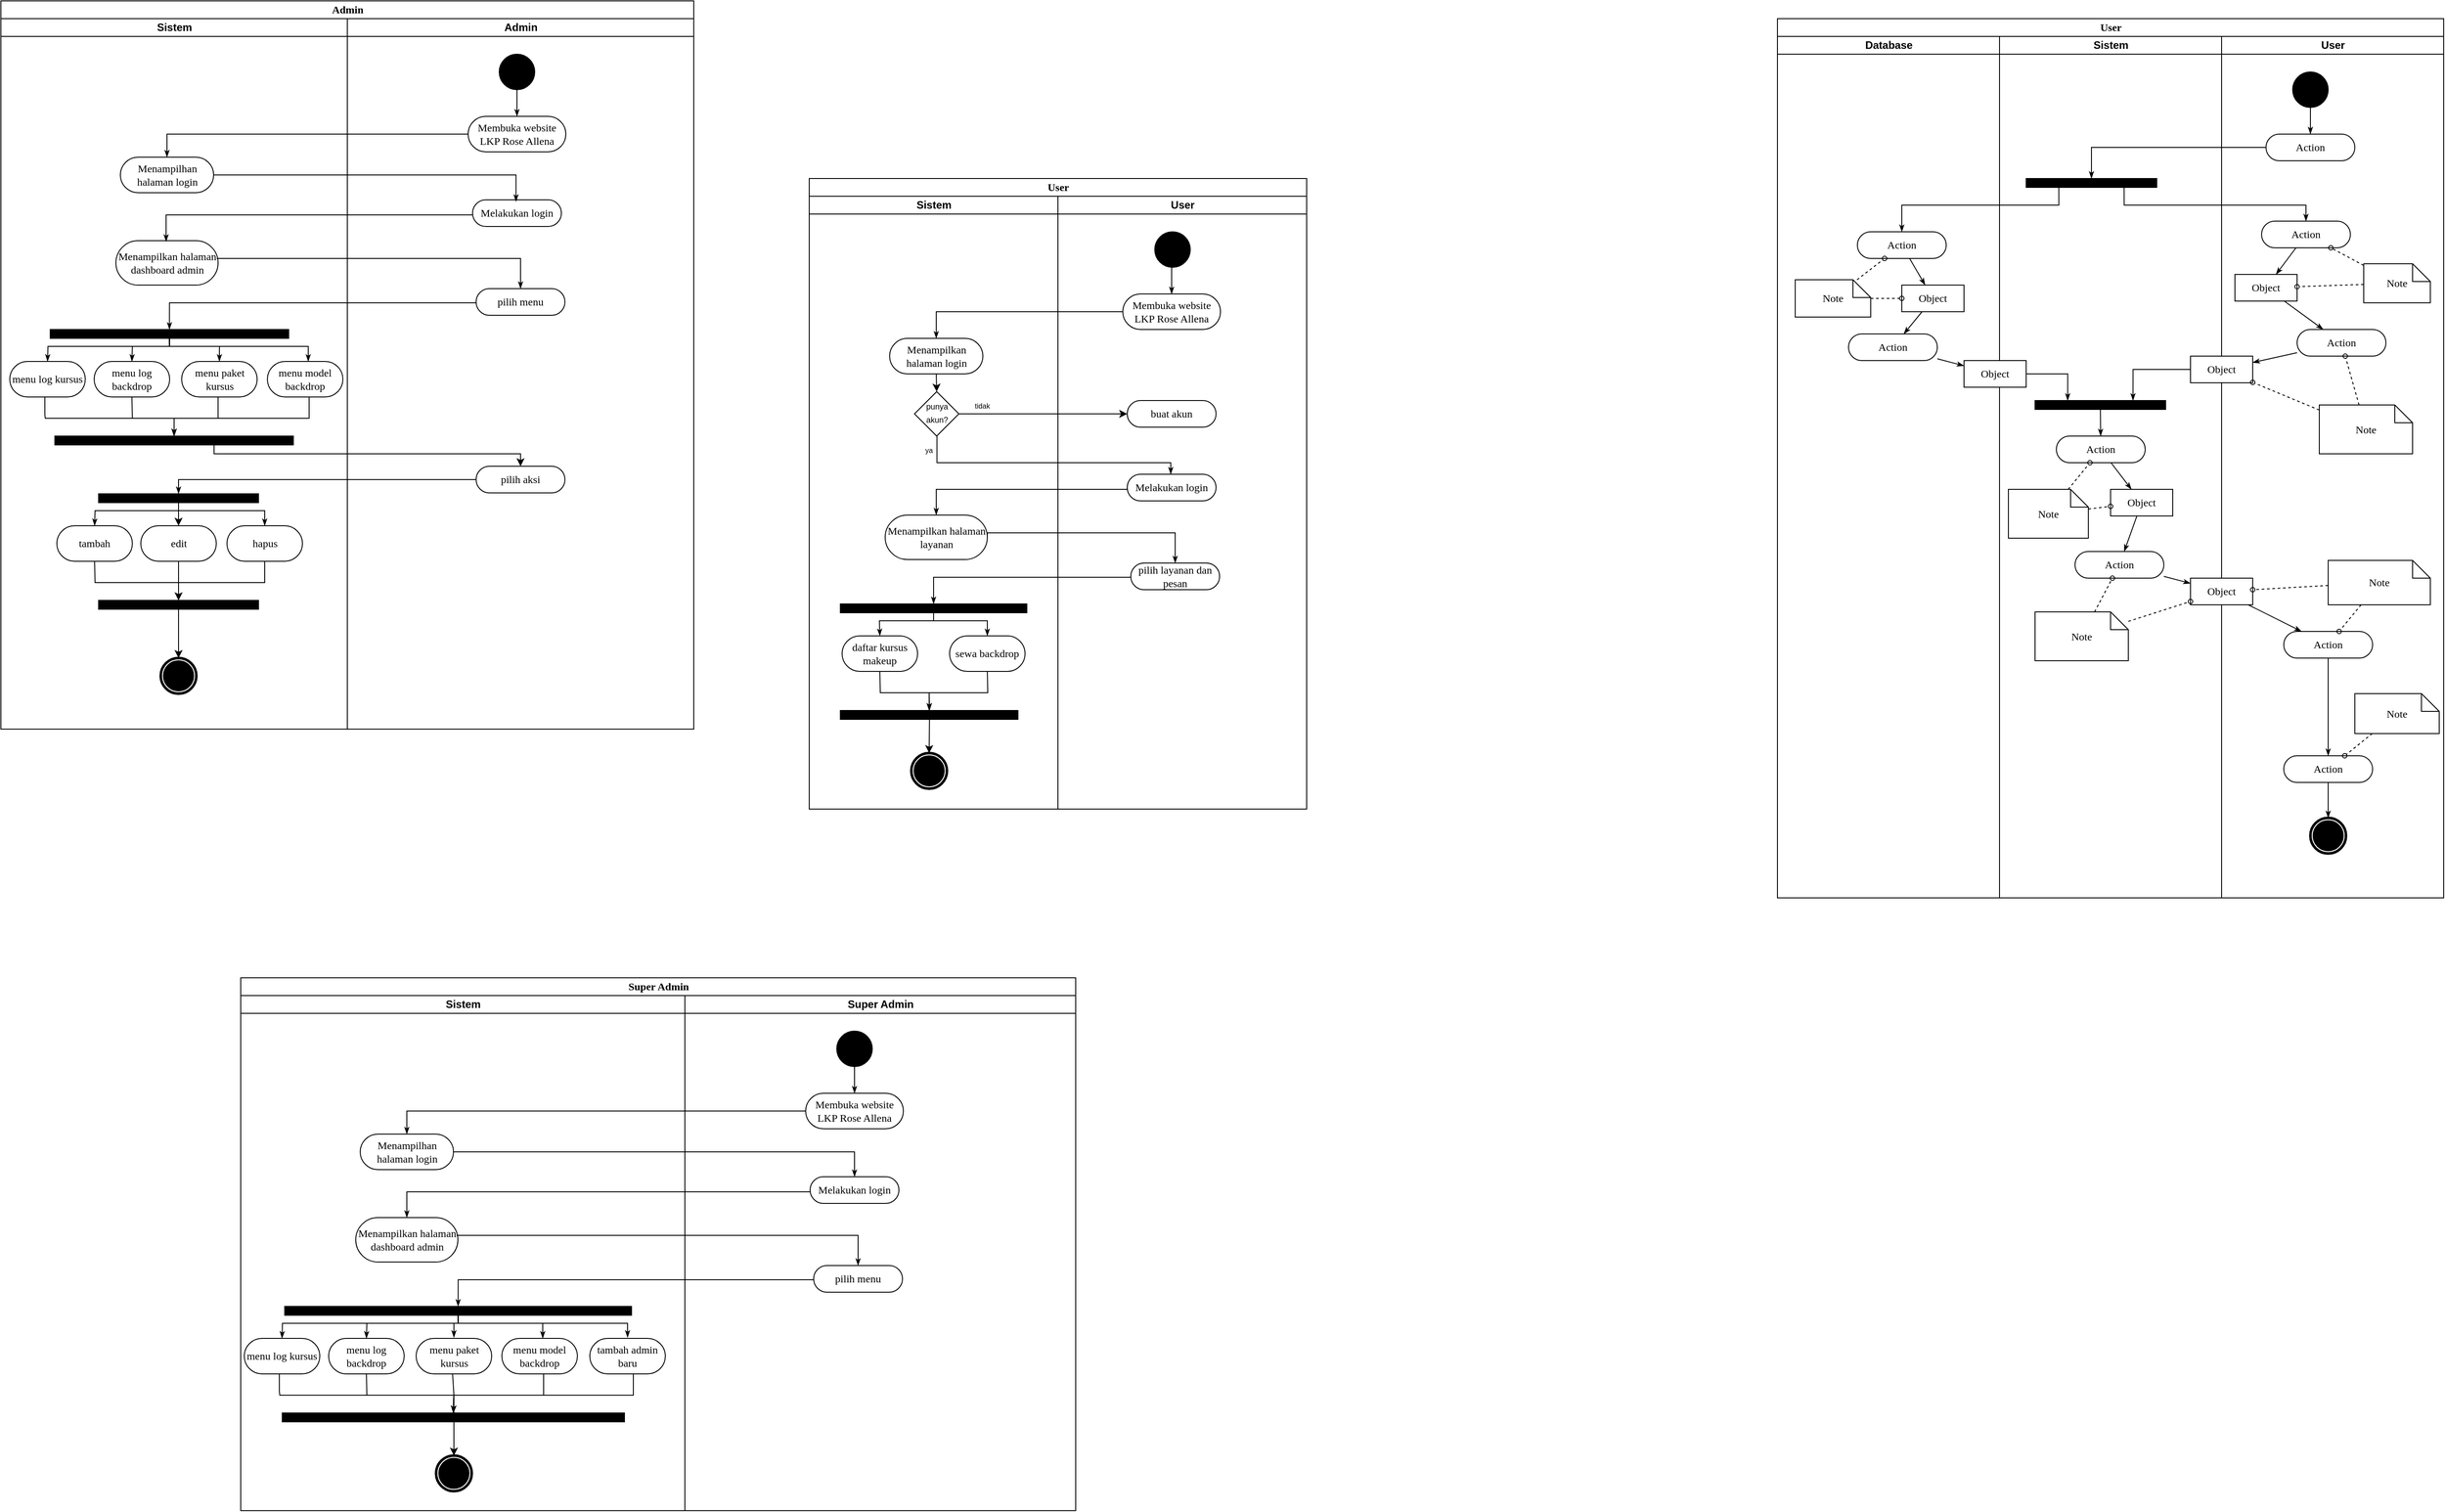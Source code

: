 <mxfile version="22.1.2" type="github">
  <diagram name="Page-1" id="0783ab3e-0a74-02c8-0abd-f7b4e66b4bec">
    <mxGraphModel dx="2439" dy="633" grid="1" gridSize="10" guides="1" tooltips="1" connect="1" arrows="1" fold="1" page="1" pageScale="1" pageWidth="850" pageHeight="1100" background="none" math="0" shadow="0">
      <root>
        <mxCell id="0" />
        <mxCell id="1" parent="0" />
        <mxCell id="1c1d494c118603dd-1" value="Admin" style="swimlane;html=1;childLayout=stackLayout;startSize=20;rounded=0;shadow=0;comic=0;labelBackgroundColor=none;strokeWidth=1;fontFamily=Verdana;fontSize=12;align=center;" parent="1" vertex="1">
          <mxGeometry x="-280" y="20" width="780" height="820" as="geometry" />
        </mxCell>
        <mxCell id="1c1d494c118603dd-3" value="Sistem" style="swimlane;html=1;startSize=20;" parent="1c1d494c118603dd-1" vertex="1">
          <mxGeometry y="20" width="390" height="800" as="geometry" />
        </mxCell>
        <mxCell id="1c1d494c118603dd-39" style="edgeStyle=none;rounded=0;html=1;labelBackgroundColor=none;startArrow=none;startFill=0;startSize=5;endArrow=classicThin;endFill=1;endSize=5;jettySize=auto;orthogonalLoop=1;strokeWidth=1;fontFamily=Verdana;fontSize=12" parent="1c1d494c118603dd-3" target="1c1d494c118603dd-11" edge="1">
          <mxGeometry relative="1" as="geometry">
            <mxPoint x="113.55" y="420" as="sourcePoint" />
          </mxGeometry>
        </mxCell>
        <mxCell id="1c1d494c118603dd-52" style="edgeStyle=none;rounded=0;html=1;dashed=1;labelBackgroundColor=none;startArrow=none;startFill=0;startSize=5;endArrow=oval;endFill=0;endSize=5;jettySize=auto;orthogonalLoop=1;strokeWidth=1;fontFamily=Verdana;fontSize=12" parent="1c1d494c118603dd-3" source="1c1d494c118603dd-23" edge="1">
          <mxGeometry relative="1" as="geometry">
            <mxPoint x="101.793" y="480" as="targetPoint" />
          </mxGeometry>
        </mxCell>
        <mxCell id="cOC-6kzqAYHg02j26Dw3-141" value="Menampilhan halaman login" style="rounded=1;whiteSpace=wrap;html=1;shadow=0;comic=0;labelBackgroundColor=none;strokeWidth=1;fontFamily=Verdana;fontSize=12;align=center;arcSize=50;" vertex="1" parent="1c1d494c118603dd-3">
          <mxGeometry x="134.5" y="156" width="105" height="40" as="geometry" />
        </mxCell>
        <mxCell id="cOC-6kzqAYHg02j26Dw3-142" value="Menampilkan halaman dashboard admin" style="rounded=1;whiteSpace=wrap;html=1;shadow=0;comic=0;labelBackgroundColor=none;strokeWidth=1;fontFamily=Verdana;fontSize=12;align=center;arcSize=50;" vertex="1" parent="1c1d494c118603dd-3">
          <mxGeometry x="129.5" y="250" width="115" height="50" as="geometry" />
        </mxCell>
        <mxCell id="1c1d494c118603dd-8" value="menu log kursus" style="rounded=1;whiteSpace=wrap;html=1;shadow=0;comic=0;labelBackgroundColor=none;strokeWidth=1;fontFamily=Verdana;fontSize=12;align=center;arcSize=50;" parent="1c1d494c118603dd-3" vertex="1">
          <mxGeometry x="10" y="386" width="85" height="40" as="geometry" />
        </mxCell>
        <mxCell id="cOC-6kzqAYHg02j26Dw3-183" value="" style="whiteSpace=wrap;html=1;rounded=0;shadow=0;comic=0;labelBackgroundColor=none;strokeWidth=1;fillColor=#000000;fontFamily=Verdana;fontSize=12;align=center;rotation=0;" vertex="1" parent="1c1d494c118603dd-3">
          <mxGeometry x="55.5" y="350" width="268.5" height="10" as="geometry" />
        </mxCell>
        <mxCell id="cOC-6kzqAYHg02j26Dw3-185" value="menu log backdrop" style="rounded=1;whiteSpace=wrap;html=1;shadow=0;comic=0;labelBackgroundColor=none;strokeWidth=1;fontFamily=Verdana;fontSize=12;align=center;arcSize=50;" vertex="1" parent="1c1d494c118603dd-3">
          <mxGeometry x="105" y="386" width="85" height="40" as="geometry" />
        </mxCell>
        <mxCell id="cOC-6kzqAYHg02j26Dw3-187" value="menu paket kursus" style="rounded=1;whiteSpace=wrap;html=1;shadow=0;comic=0;labelBackgroundColor=none;strokeWidth=1;fontFamily=Verdana;fontSize=12;align=center;arcSize=50;" vertex="1" parent="1c1d494c118603dd-3">
          <mxGeometry x="203.5" y="386" width="85" height="40" as="geometry" />
        </mxCell>
        <mxCell id="cOC-6kzqAYHg02j26Dw3-186" value="menu model backdrop" style="rounded=1;whiteSpace=wrap;html=1;shadow=0;comic=0;labelBackgroundColor=none;strokeWidth=1;fontFamily=Verdana;fontSize=12;align=center;arcSize=50;" vertex="1" parent="1c1d494c118603dd-3">
          <mxGeometry x="300" y="386" width="85" height="40" as="geometry" />
        </mxCell>
        <mxCell id="cOC-6kzqAYHg02j26Dw3-202" style="edgeStyle=none;rounded=0;html=1;labelBackgroundColor=none;startArrow=none;startFill=0;startSize=5;endArrow=classicThin;endFill=1;endSize=5;jettySize=auto;orthogonalLoop=1;strokeWidth=1;fontFamily=Verdana;fontSize=12;exitX=0.5;exitY=1;exitDx=0;exitDy=0;entryX=0.5;entryY=0;entryDx=0;entryDy=0;" edge="1" parent="1c1d494c118603dd-3" source="cOC-6kzqAYHg02j26Dw3-183" target="1c1d494c118603dd-8">
          <mxGeometry relative="1" as="geometry">
            <mxPoint x="-53" y="324" as="sourcePoint" />
            <mxPoint x="200" y="360" as="targetPoint" />
            <Array as="points">
              <mxPoint x="190" y="369" />
              <mxPoint x="114" y="369" />
              <mxPoint x="53" y="369" />
            </Array>
          </mxGeometry>
        </mxCell>
        <mxCell id="cOC-6kzqAYHg02j26Dw3-203" style="edgeStyle=none;rounded=0;html=1;labelBackgroundColor=none;startArrow=none;startFill=0;startSize=5;endArrow=classicThin;endFill=1;endSize=5;jettySize=auto;orthogonalLoop=1;strokeWidth=1;fontFamily=Verdana;fontSize=12;exitX=0.5;exitY=1;exitDx=0;exitDy=0;entryX=0.5;entryY=0;entryDx=0;entryDy=0;" edge="1" parent="1c1d494c118603dd-3" source="cOC-6kzqAYHg02j26Dw3-183" target="cOC-6kzqAYHg02j26Dw3-185">
          <mxGeometry relative="1" as="geometry">
            <mxPoint x="200" y="360" as="sourcePoint" />
            <mxPoint x="63" y="386" as="targetPoint" />
            <Array as="points">
              <mxPoint x="190" y="369" />
              <mxPoint x="148" y="369" />
            </Array>
          </mxGeometry>
        </mxCell>
        <mxCell id="cOC-6kzqAYHg02j26Dw3-205" style="edgeStyle=orthogonalEdgeStyle;rounded=0;html=1;exitX=0.5;exitY=1;labelBackgroundColor=none;startArrow=none;startFill=0;startSize=5;endArrow=classicThin;endFill=1;endSize=5;jettySize=auto;orthogonalLoop=1;strokeWidth=1;fontFamily=Verdana;fontSize=12;exitDx=0;exitDy=0;entryX=0.489;entryY=0.067;entryDx=0;entryDy=0;entryPerimeter=0;" edge="1" parent="1c1d494c118603dd-3" source="cOC-6kzqAYHg02j26Dw3-183">
          <mxGeometry relative="1" as="geometry">
            <Array as="points">
              <mxPoint x="190" y="369" />
              <mxPoint x="346" y="369" />
            </Array>
            <mxPoint x="84" y="356" as="sourcePoint" />
            <mxPoint x="346" y="386" as="targetPoint" />
          </mxGeometry>
        </mxCell>
        <mxCell id="cOC-6kzqAYHg02j26Dw3-206" style="edgeStyle=orthogonalEdgeStyle;rounded=0;html=1;exitX=0.5;exitY=1;labelBackgroundColor=none;startArrow=none;startFill=0;startSize=5;endArrow=classicThin;endFill=1;endSize=5;jettySize=auto;orthogonalLoop=1;strokeWidth=1;fontFamily=Verdana;fontSize=12;exitDx=0;exitDy=0;entryX=0.5;entryY=0;entryDx=0;entryDy=0;" edge="1" parent="1c1d494c118603dd-3" source="cOC-6kzqAYHg02j26Dw3-183" target="cOC-6kzqAYHg02j26Dw3-187">
          <mxGeometry relative="1" as="geometry">
            <Array as="points">
              <mxPoint x="190" y="369" />
              <mxPoint x="246" y="369" />
            </Array>
            <mxPoint x="510" y="360" as="sourcePoint" />
            <mxPoint x="564" y="379" as="targetPoint" />
          </mxGeometry>
        </mxCell>
        <mxCell id="cOC-6kzqAYHg02j26Dw3-213" value="" style="whiteSpace=wrap;html=1;rounded=0;shadow=0;comic=0;labelBackgroundColor=none;strokeWidth=1;fillColor=#000000;fontFamily=Verdana;fontSize=12;align=center;rotation=0;" vertex="1" parent="1c1d494c118603dd-3">
          <mxGeometry x="60.75" y="470" width="268.5" height="10" as="geometry" />
        </mxCell>
        <mxCell id="cOC-6kzqAYHg02j26Dw3-214" style="edgeStyle=none;rounded=0;html=1;labelBackgroundColor=none;startArrow=none;startFill=0;startSize=5;endArrow=classicThin;endFill=1;endSize=5;jettySize=auto;orthogonalLoop=1;strokeWidth=1;fontFamily=Verdana;fontSize=12;exitX=0.5;exitY=1;exitDx=0;exitDy=0;entryX=0.5;entryY=0;entryDx=0;entryDy=0;" edge="1" parent="1c1d494c118603dd-3" target="cOC-6kzqAYHg02j26Dw3-213">
          <mxGeometry relative="1" as="geometry">
            <mxPoint x="347" y="426" as="sourcePoint" />
            <mxPoint x="210" y="452" as="targetPoint" />
            <Array as="points">
              <mxPoint x="347" y="450" />
              <mxPoint x="280" y="450" />
              <mxPoint x="195" y="450" />
            </Array>
          </mxGeometry>
        </mxCell>
        <mxCell id="cOC-6kzqAYHg02j26Dw3-215" style="edgeStyle=none;rounded=0;html=1;labelBackgroundColor=none;startArrow=none;startFill=0;startSize=5;endArrow=classicThin;endFill=1;endSize=5;jettySize=auto;orthogonalLoop=1;strokeWidth=1;fontFamily=Verdana;fontSize=12;exitX=0.5;exitY=1;exitDx=0;exitDy=0;entryX=0.5;entryY=0;entryDx=0;entryDy=0;" edge="1" parent="1c1d494c118603dd-3" target="cOC-6kzqAYHg02j26Dw3-213">
          <mxGeometry relative="1" as="geometry">
            <mxPoint x="244.5" y="426" as="sourcePoint" />
            <mxPoint x="92.5" y="470" as="targetPoint" />
            <Array as="points">
              <mxPoint x="244.5" y="450" />
              <mxPoint x="195" y="450" />
            </Array>
          </mxGeometry>
        </mxCell>
        <mxCell id="cOC-6kzqAYHg02j26Dw3-216" style="edgeStyle=none;rounded=0;html=1;labelBackgroundColor=none;startArrow=none;startFill=0;startSize=5;endArrow=classicThin;endFill=1;endSize=5;jettySize=auto;orthogonalLoop=1;strokeWidth=1;fontFamily=Verdana;fontSize=12;entryX=0.5;entryY=0;entryDx=0;entryDy=0;" edge="1" parent="1c1d494c118603dd-3" target="cOC-6kzqAYHg02j26Dw3-213">
          <mxGeometry relative="1" as="geometry">
            <mxPoint x="49.5" y="426" as="sourcePoint" />
            <mxPoint x="154.5" y="476" as="targetPoint" />
            <Array as="points">
              <mxPoint x="49.5" y="446" />
              <mxPoint x="50" y="450" />
              <mxPoint x="195" y="450" />
              <mxPoint x="195" y="460" />
            </Array>
          </mxGeometry>
        </mxCell>
        <mxCell id="cOC-6kzqAYHg02j26Dw3-217" style="edgeStyle=none;rounded=0;html=1;labelBackgroundColor=none;startArrow=none;startFill=0;startSize=5;endArrow=classicThin;endFill=1;endSize=5;jettySize=auto;orthogonalLoop=1;strokeWidth=1;fontFamily=Verdana;fontSize=12;entryX=0.5;entryY=0;entryDx=0;entryDy=0;exitX=0.5;exitY=1;exitDx=0;exitDy=0;" edge="1" parent="1c1d494c118603dd-3" source="cOC-6kzqAYHg02j26Dw3-185" target="cOC-6kzqAYHg02j26Dw3-213">
          <mxGeometry relative="1" as="geometry">
            <mxPoint x="150" y="425" as="sourcePoint" />
            <mxPoint x="255.5" y="470" as="targetPoint" />
            <Array as="points">
              <mxPoint x="148" y="450" />
              <mxPoint x="195" y="450" />
            </Array>
          </mxGeometry>
        </mxCell>
        <mxCell id="cOC-6kzqAYHg02j26Dw3-227" value="" style="whiteSpace=wrap;html=1;rounded=0;shadow=0;comic=0;labelBackgroundColor=none;strokeWidth=1;fillColor=#000000;fontFamily=Verdana;fontSize=12;align=center;rotation=0;" vertex="1" parent="1c1d494c118603dd-3">
          <mxGeometry x="110" y="535" width="180" height="10" as="geometry" />
        </mxCell>
        <mxCell id="cOC-6kzqAYHg02j26Dw3-228" value="tambah" style="rounded=1;whiteSpace=wrap;html=1;shadow=0;comic=0;labelBackgroundColor=none;strokeWidth=1;fontFamily=Verdana;fontSize=12;align=center;arcSize=50;" vertex="1" parent="1c1d494c118603dd-3">
          <mxGeometry x="63" y="571" width="85" height="40" as="geometry" />
        </mxCell>
        <mxCell id="cOC-6kzqAYHg02j26Dw3-229" value="hapus" style="rounded=1;whiteSpace=wrap;html=1;shadow=0;comic=0;labelBackgroundColor=none;strokeWidth=1;fontFamily=Verdana;fontSize=12;align=center;arcSize=50;" vertex="1" parent="1c1d494c118603dd-3">
          <mxGeometry x="254.5" y="571" width="85" height="40" as="geometry" />
        </mxCell>
        <mxCell id="cOC-6kzqAYHg02j26Dw3-232" style="edgeStyle=none;rounded=0;html=1;labelBackgroundColor=none;startArrow=none;startFill=0;startSize=5;endArrow=classicThin;endFill=1;endSize=5;jettySize=auto;orthogonalLoop=1;strokeWidth=1;fontFamily=Verdana;fontSize=12;entryX=0.5;entryY=0;entryDx=0;entryDy=0;exitX=0.5;exitY=1;exitDx=0;exitDy=0;" edge="1" parent="1c1d494c118603dd-3" source="cOC-6kzqAYHg02j26Dw3-227" target="cOC-6kzqAYHg02j26Dw3-228">
          <mxGeometry relative="1" as="geometry">
            <mxPoint x="195" y="545" as="sourcePoint" />
            <mxPoint x="68" y="571" as="targetPoint" />
            <Array as="points">
              <mxPoint x="200" y="550" />
              <mxPoint x="200" y="554" />
              <mxPoint x="106" y="554" />
            </Array>
          </mxGeometry>
        </mxCell>
        <mxCell id="cOC-6kzqAYHg02j26Dw3-234" style="edgeStyle=orthogonalEdgeStyle;rounded=0;html=1;exitX=0.5;exitY=1;labelBackgroundColor=none;startArrow=none;startFill=0;startSize=5;endArrow=classicThin;endFill=1;endSize=5;jettySize=auto;orthogonalLoop=1;strokeWidth=1;fontFamily=Verdana;fontSize=12;exitDx=0;exitDy=0;entryX=0.5;entryY=0;entryDx=0;entryDy=0;" edge="1" parent="1c1d494c118603dd-3" source="cOC-6kzqAYHg02j26Dw3-227" target="cOC-6kzqAYHg02j26Dw3-229">
          <mxGeometry relative="1" as="geometry">
            <Array as="points">
              <mxPoint x="195" y="554" />
              <mxPoint x="251" y="554" />
            </Array>
            <mxPoint x="515" y="545" as="sourcePoint" />
            <mxPoint x="569" y="564" as="targetPoint" />
          </mxGeometry>
        </mxCell>
        <mxCell id="cOC-6kzqAYHg02j26Dw3-235" value="" style="whiteSpace=wrap;html=1;rounded=0;shadow=0;comic=0;labelBackgroundColor=none;strokeWidth=1;fillColor=#000000;fontFamily=Verdana;fontSize=12;align=center;rotation=0;" vertex="1" parent="1c1d494c118603dd-3">
          <mxGeometry x="110" y="655" width="180" height="10" as="geometry" />
        </mxCell>
        <mxCell id="cOC-6kzqAYHg02j26Dw3-237" style="edgeStyle=none;rounded=0;html=1;labelBackgroundColor=none;startArrow=none;startFill=0;startSize=5;endArrow=classicThin;endFill=1;endSize=5;jettySize=auto;orthogonalLoop=1;strokeWidth=1;fontFamily=Verdana;fontSize=12;exitX=0.5;exitY=1;exitDx=0;exitDy=0;entryX=0.5;entryY=0;entryDx=0;entryDy=0;" edge="1" parent="1c1d494c118603dd-3" target="cOC-6kzqAYHg02j26Dw3-235" source="cOC-6kzqAYHg02j26Dw3-229">
          <mxGeometry relative="1" as="geometry">
            <mxPoint x="249.5" y="611" as="sourcePoint" />
            <mxPoint x="97.5" y="655" as="targetPoint" />
            <Array as="points">
              <mxPoint x="297" y="635" />
              <mxPoint x="249.5" y="635" />
              <mxPoint x="200" y="635" />
            </Array>
          </mxGeometry>
        </mxCell>
        <mxCell id="cOC-6kzqAYHg02j26Dw3-239" style="edgeStyle=none;rounded=0;html=1;labelBackgroundColor=none;startArrow=none;startFill=0;startSize=5;endArrow=classicThin;endFill=1;endSize=5;jettySize=auto;orthogonalLoop=1;strokeWidth=1;fontFamily=Verdana;fontSize=12;entryX=0.5;entryY=0;entryDx=0;entryDy=0;exitX=0.5;exitY=1;exitDx=0;exitDy=0;" edge="1" parent="1c1d494c118603dd-3" source="cOC-6kzqAYHg02j26Dw3-228" target="cOC-6kzqAYHg02j26Dw3-235">
          <mxGeometry relative="1" as="geometry">
            <mxPoint x="155" y="610" as="sourcePoint" />
            <mxPoint x="260.5" y="655" as="targetPoint" />
            <Array as="points">
              <mxPoint x="106" y="635" />
              <mxPoint x="200" y="635" />
            </Array>
          </mxGeometry>
        </mxCell>
        <mxCell id="cOC-6kzqAYHg02j26Dw3-241" style="edgeStyle=orthogonalEdgeStyle;rounded=0;html=1;exitX=1;exitY=0.5;labelBackgroundColor=none;startArrow=none;startFill=0;startSize=5;endArrow=classicThin;endFill=1;endSize=5;jettySize=auto;orthogonalLoop=1;strokeWidth=1;fontFamily=Verdana;fontSize=12;exitDx=0;exitDy=0;entryX=0.5;entryY=0;entryDx=0;entryDy=0;" edge="1" parent="1c1d494c118603dd-3" target="cOC-6kzqAYHg02j26Dw3-240">
          <mxGeometry relative="1" as="geometry">
            <Array as="points">
              <mxPoint x="585" y="270" />
            </Array>
            <mxPoint x="243" y="270" as="sourcePoint" />
            <mxPoint x="583" y="300" as="targetPoint" />
          </mxGeometry>
        </mxCell>
        <mxCell id="cOC-6kzqAYHg02j26Dw3-247" value="edit" style="rounded=1;whiteSpace=wrap;html=1;shadow=0;comic=0;labelBackgroundColor=none;strokeWidth=1;fontFamily=Verdana;fontSize=12;align=center;arcSize=50;" vertex="1" parent="1c1d494c118603dd-3">
          <mxGeometry x="157.5" y="571" width="85" height="40" as="geometry" />
        </mxCell>
        <mxCell id="cOC-6kzqAYHg02j26Dw3-248" value="" style="endArrow=classic;html=1;rounded=0;entryX=0.5;entryY=0;entryDx=0;entryDy=0;exitX=0.5;exitY=1;exitDx=0;exitDy=0;" edge="1" parent="1c1d494c118603dd-3" source="cOC-6kzqAYHg02j26Dw3-227" target="cOC-6kzqAYHg02j26Dw3-247">
          <mxGeometry width="50" height="50" relative="1" as="geometry">
            <mxPoint x="130" y="500" as="sourcePoint" />
            <mxPoint x="180" y="450" as="targetPoint" />
          </mxGeometry>
        </mxCell>
        <mxCell id="cOC-6kzqAYHg02j26Dw3-249" value="" style="endArrow=classic;html=1;rounded=0;entryX=0.5;entryY=0;entryDx=0;entryDy=0;exitX=0.5;exitY=1;exitDx=0;exitDy=0;" edge="1" parent="1c1d494c118603dd-3" source="cOC-6kzqAYHg02j26Dw3-247" target="cOC-6kzqAYHg02j26Dw3-235">
          <mxGeometry width="50" height="50" relative="1" as="geometry">
            <mxPoint x="210" y="555" as="sourcePoint" />
            <mxPoint x="210" y="581" as="targetPoint" />
          </mxGeometry>
        </mxCell>
        <mxCell id="60571a20871a0731-5" value="" style="shape=mxgraph.bpmn.shape;html=1;verticalLabelPosition=bottom;labelBackgroundColor=#ffffff;verticalAlign=top;perimeter=ellipsePerimeter;outline=end;symbol=terminate;rounded=0;shadow=0;comic=0;strokeWidth=1;fontFamily=Verdana;fontSize=12;align=center;" parent="1c1d494c118603dd-3" vertex="1">
          <mxGeometry x="180" y="720" width="40" height="40" as="geometry" />
        </mxCell>
        <mxCell id="cOC-6kzqAYHg02j26Dw3-251" value="" style="endArrow=classic;html=1;rounded=0;entryX=0.5;entryY=0;entryDx=0;entryDy=0;exitX=0.5;exitY=1;exitDx=0;exitDy=0;" edge="1" parent="1c1d494c118603dd-3" source="cOC-6kzqAYHg02j26Dw3-235" target="60571a20871a0731-5">
          <mxGeometry width="50" height="50" relative="1" as="geometry">
            <mxPoint x="370" y="580" as="sourcePoint" />
            <mxPoint x="420" y="530" as="targetPoint" />
          </mxGeometry>
        </mxCell>
        <mxCell id="1c1d494c118603dd-4" value="Admin" style="swimlane;html=1;startSize=20;" parent="1c1d494c118603dd-1" vertex="1">
          <mxGeometry x="390" y="20" width="390" height="800" as="geometry" />
        </mxCell>
        <mxCell id="1c1d494c118603dd-27" style="edgeStyle=orthogonalEdgeStyle;rounded=0;html=1;labelBackgroundColor=none;startArrow=none;startFill=0;startSize=5;endArrow=classicThin;endFill=1;endSize=5;jettySize=auto;orthogonalLoop=1;strokeWidth=1;fontFamily=Verdana;fontSize=12" parent="1c1d494c118603dd-4" source="60571a20871a0731-4" target="60571a20871a0731-8" edge="1">
          <mxGeometry relative="1" as="geometry">
            <Array as="points">
              <mxPoint x="191" y="90" />
              <mxPoint x="191" y="90" />
            </Array>
          </mxGeometry>
        </mxCell>
        <mxCell id="60571a20871a0731-4" value="" style="ellipse;whiteSpace=wrap;html=1;rounded=0;shadow=0;comic=0;labelBackgroundColor=none;strokeWidth=1;fillColor=#000000;fontFamily=Verdana;fontSize=12;align=center;" parent="1c1d494c118603dd-4" vertex="1">
          <mxGeometry x="171" y="40" width="40" height="40" as="geometry" />
        </mxCell>
        <mxCell id="60571a20871a0731-8" value="Membuka website LKP Rose Allena" style="rounded=1;whiteSpace=wrap;html=1;shadow=0;comic=0;labelBackgroundColor=none;strokeWidth=1;fontFamily=Verdana;fontSize=12;align=center;arcSize=50;" parent="1c1d494c118603dd-4" vertex="1">
          <mxGeometry x="136" y="110" width="110" height="40" as="geometry" />
        </mxCell>
        <mxCell id="1c1d494c118603dd-5" value="Melakukan login" style="rounded=1;whiteSpace=wrap;html=1;shadow=0;comic=0;labelBackgroundColor=none;strokeWidth=1;fontFamily=Verdana;fontSize=12;align=center;arcSize=50;" parent="1c1d494c118603dd-4" vertex="1">
          <mxGeometry x="141" y="204" width="100" height="30" as="geometry" />
        </mxCell>
        <mxCell id="cOC-6kzqAYHg02j26Dw3-240" value="pilih menu" style="rounded=1;whiteSpace=wrap;html=1;shadow=0;comic=0;labelBackgroundColor=none;strokeWidth=1;fontFamily=Verdana;fontSize=12;align=center;arcSize=50;" vertex="1" parent="1c1d494c118603dd-4">
          <mxGeometry x="145" y="304" width="100" height="30" as="geometry" />
        </mxCell>
        <mxCell id="cOC-6kzqAYHg02j26Dw3-242" value="pilih aksi" style="rounded=1;whiteSpace=wrap;html=1;shadow=0;comic=0;labelBackgroundColor=none;strokeWidth=1;fontFamily=Verdana;fontSize=12;align=center;arcSize=50;" vertex="1" parent="1c1d494c118603dd-4">
          <mxGeometry x="145" y="504" width="100" height="30" as="geometry" />
        </mxCell>
        <mxCell id="cOC-6kzqAYHg02j26Dw3-220" value="" style="endArrow=classic;html=1;rounded=0;entryX=0.5;entryY=0;entryDx=0;entryDy=0;" edge="1" parent="1c1d494c118603dd-4" target="cOC-6kzqAYHg02j26Dw3-242">
          <mxGeometry width="50" height="50" relative="1" as="geometry">
            <mxPoint x="-150" y="480" as="sourcePoint" />
            <mxPoint x="190" y="490" as="targetPoint" />
            <Array as="points">
              <mxPoint x="-150" y="490" />
              <mxPoint x="195" y="490" />
            </Array>
          </mxGeometry>
        </mxCell>
        <mxCell id="cOC-6kzqAYHg02j26Dw3-245" style="edgeStyle=orthogonalEdgeStyle;rounded=0;html=1;labelBackgroundColor=none;startArrow=none;startFill=0;startSize=5;endArrow=classicThin;endFill=1;endSize=5;jettySize=auto;orthogonalLoop=1;strokeWidth=1;fontFamily=Verdana;fontSize=12;entryX=0.5;entryY=0;entryDx=0;entryDy=0;" edge="1" parent="1c1d494c118603dd-4">
          <mxGeometry relative="1" as="geometry">
            <Array as="points">
              <mxPoint x="141" y="221" />
              <mxPoint x="-204" y="221" />
            </Array>
            <mxPoint x="141" y="220" as="sourcePoint" />
            <mxPoint x="-204" y="251" as="targetPoint" />
          </mxGeometry>
        </mxCell>
        <mxCell id="1c1d494c118603dd-28" style="edgeStyle=orthogonalEdgeStyle;rounded=0;html=1;labelBackgroundColor=none;startArrow=none;startFill=0;startSize=5;endArrow=classicThin;endFill=1;endSize=5;jettySize=auto;orthogonalLoop=1;strokeWidth=1;fontFamily=Verdana;fontSize=12;exitX=0;exitY=0.5;exitDx=0;exitDy=0;entryX=0.5;entryY=0;entryDx=0;entryDy=0;" parent="1c1d494c118603dd-1" source="60571a20871a0731-8" target="cOC-6kzqAYHg02j26Dw3-141" edge="1">
          <mxGeometry relative="1" as="geometry">
            <Array as="points">
              <mxPoint x="187" y="150" />
            </Array>
            <mxPoint x="546" y="145" as="sourcePoint" />
            <mxPoint x="340" y="170" as="targetPoint" />
          </mxGeometry>
        </mxCell>
        <mxCell id="1c1d494c118603dd-29" style="edgeStyle=orthogonalEdgeStyle;rounded=0;html=1;exitX=1;exitY=0.5;labelBackgroundColor=none;startArrow=none;startFill=0;startSize=5;endArrow=classicThin;endFill=1;endSize=5;jettySize=auto;orthogonalLoop=1;strokeWidth=1;fontFamily=Verdana;fontSize=12;exitDx=0;exitDy=0;entryX=0.489;entryY=0.067;entryDx=0;entryDy=0;entryPerimeter=0;" parent="1c1d494c118603dd-1" source="cOC-6kzqAYHg02j26Dw3-141" target="1c1d494c118603dd-5" edge="1">
          <mxGeometry relative="1" as="geometry">
            <Array as="points">
              <mxPoint x="580" y="196" />
            </Array>
            <mxPoint x="155" y="192" as="sourcePoint" />
            <mxPoint x="440" y="210" as="targetPoint" />
          </mxGeometry>
        </mxCell>
        <mxCell id="cOC-6kzqAYHg02j26Dw3-207" style="edgeStyle=orthogonalEdgeStyle;rounded=0;html=1;labelBackgroundColor=none;startArrow=none;startFill=0;startSize=5;endArrow=classicThin;endFill=1;endSize=5;jettySize=auto;orthogonalLoop=1;strokeWidth=1;fontFamily=Verdana;fontSize=12;exitX=0;exitY=0.5;exitDx=0;exitDy=0;entryX=0.5;entryY=0;entryDx=0;entryDy=0;" edge="1" parent="1c1d494c118603dd-1" source="cOC-6kzqAYHg02j26Dw3-240" target="cOC-6kzqAYHg02j26Dw3-183">
          <mxGeometry relative="1" as="geometry">
            <Array as="points">
              <mxPoint x="535" y="340" />
              <mxPoint x="190" y="340" />
            </Array>
            <mxPoint x="534" y="333" as="sourcePoint" />
            <mxPoint x="190" y="364" as="targetPoint" />
          </mxGeometry>
        </mxCell>
        <mxCell id="cOC-6kzqAYHg02j26Dw3-244" style="edgeStyle=orthogonalEdgeStyle;rounded=0;html=1;labelBackgroundColor=none;startArrow=none;startFill=0;startSize=5;endArrow=classicThin;endFill=1;endSize=5;jettySize=auto;orthogonalLoop=1;strokeWidth=1;fontFamily=Verdana;fontSize=12;exitX=0;exitY=0.5;exitDx=0;exitDy=0;" edge="1" parent="1c1d494c118603dd-1" source="cOC-6kzqAYHg02j26Dw3-242" target="cOC-6kzqAYHg02j26Dw3-227">
          <mxGeometry relative="1" as="geometry">
            <Array as="points">
              <mxPoint x="200" y="539" />
            </Array>
            <mxPoint x="500" y="540" as="sourcePoint" />
            <mxPoint x="200" y="546" as="targetPoint" />
          </mxGeometry>
        </mxCell>
        <mxCell id="cOC-6kzqAYHg02j26Dw3-17" value="User" style="swimlane;html=1;childLayout=stackLayout;startSize=20;rounded=0;shadow=0;comic=0;labelBackgroundColor=none;strokeWidth=1;fontFamily=Verdana;fontSize=12;align=center;" vertex="1" parent="1">
          <mxGeometry x="1720" y="40" width="750" height="990" as="geometry" />
        </mxCell>
        <mxCell id="cOC-6kzqAYHg02j26Dw3-18" value="Database" style="swimlane;html=1;startSize=20;" vertex="1" parent="cOC-6kzqAYHg02j26Dw3-17">
          <mxGeometry y="20" width="250" height="970" as="geometry" />
        </mxCell>
        <mxCell id="cOC-6kzqAYHg02j26Dw3-19" style="edgeStyle=none;rounded=0;html=1;labelBackgroundColor=none;startArrow=none;startFill=0;startSize=5;endArrow=classicThin;endFill=1;endSize=5;jettySize=auto;orthogonalLoop=1;strokeWidth=1;fontFamily=Verdana;fontSize=12" edge="1" parent="cOC-6kzqAYHg02j26Dw3-18" source="cOC-6kzqAYHg02j26Dw3-20" target="cOC-6kzqAYHg02j26Dw3-23">
          <mxGeometry relative="1" as="geometry" />
        </mxCell>
        <mxCell id="cOC-6kzqAYHg02j26Dw3-20" value="Action" style="rounded=1;whiteSpace=wrap;html=1;shadow=0;comic=0;labelBackgroundColor=none;strokeWidth=1;fontFamily=Verdana;fontSize=12;align=center;arcSize=50;" vertex="1" parent="cOC-6kzqAYHg02j26Dw3-18">
          <mxGeometry x="90" y="220" width="100" height="30" as="geometry" />
        </mxCell>
        <mxCell id="cOC-6kzqAYHg02j26Dw3-21" value="Action" style="rounded=1;whiteSpace=wrap;html=1;shadow=0;comic=0;labelBackgroundColor=none;strokeWidth=1;fontFamily=Verdana;fontSize=12;align=center;arcSize=50;" vertex="1" parent="cOC-6kzqAYHg02j26Dw3-18">
          <mxGeometry x="80" y="335" width="100" height="30" as="geometry" />
        </mxCell>
        <mxCell id="cOC-6kzqAYHg02j26Dw3-22" style="edgeStyle=none;rounded=0;html=1;labelBackgroundColor=none;startArrow=none;startFill=0;startSize=5;endArrow=classicThin;endFill=1;endSize=5;jettySize=auto;orthogonalLoop=1;strokeWidth=1;fontFamily=Verdana;fontSize=12" edge="1" parent="cOC-6kzqAYHg02j26Dw3-18" source="cOC-6kzqAYHg02j26Dw3-23" target="cOC-6kzqAYHg02j26Dw3-21">
          <mxGeometry relative="1" as="geometry" />
        </mxCell>
        <mxCell id="cOC-6kzqAYHg02j26Dw3-23" value="Object" style="rounded=0;whiteSpace=wrap;html=1;shadow=0;comic=0;labelBackgroundColor=none;strokeWidth=1;fontFamily=Verdana;fontSize=12;align=center;arcSize=50;" vertex="1" parent="cOC-6kzqAYHg02j26Dw3-18">
          <mxGeometry x="140" y="280" width="70" height="30" as="geometry" />
        </mxCell>
        <mxCell id="cOC-6kzqAYHg02j26Dw3-24" style="edgeStyle=none;rounded=0;html=1;labelBackgroundColor=none;startArrow=none;startFill=0;startSize=5;endArrow=oval;endFill=0;endSize=5;jettySize=auto;orthogonalLoop=1;strokeWidth=1;fontFamily=Verdana;fontSize=12;dashed=1;" edge="1" parent="cOC-6kzqAYHg02j26Dw3-18" source="cOC-6kzqAYHg02j26Dw3-26" target="cOC-6kzqAYHg02j26Dw3-20">
          <mxGeometry relative="1" as="geometry" />
        </mxCell>
        <mxCell id="cOC-6kzqAYHg02j26Dw3-25" style="edgeStyle=none;rounded=0;html=1;dashed=1;labelBackgroundColor=none;startArrow=none;startFill=0;startSize=5;endArrow=oval;endFill=0;endSize=5;jettySize=auto;orthogonalLoop=1;strokeWidth=1;fontFamily=Verdana;fontSize=12" edge="1" parent="cOC-6kzqAYHg02j26Dw3-18" source="cOC-6kzqAYHg02j26Dw3-26" target="cOC-6kzqAYHg02j26Dw3-23">
          <mxGeometry relative="1" as="geometry" />
        </mxCell>
        <mxCell id="cOC-6kzqAYHg02j26Dw3-26" value="Note" style="shape=note;whiteSpace=wrap;html=1;rounded=0;shadow=0;comic=0;labelBackgroundColor=none;strokeWidth=1;fontFamily=Verdana;fontSize=12;align=center;size=20;" vertex="1" parent="cOC-6kzqAYHg02j26Dw3-18">
          <mxGeometry x="20" y="274" width="85" height="42" as="geometry" />
        </mxCell>
        <mxCell id="cOC-6kzqAYHg02j26Dw3-27" value="Sistem" style="swimlane;html=1;startSize=20;" vertex="1" parent="cOC-6kzqAYHg02j26Dw3-17">
          <mxGeometry x="250" y="20" width="250" height="970" as="geometry" />
        </mxCell>
        <mxCell id="cOC-6kzqAYHg02j26Dw3-28" value="" style="whiteSpace=wrap;html=1;rounded=0;shadow=0;comic=0;labelBackgroundColor=none;strokeWidth=1;fillColor=#000000;fontFamily=Verdana;fontSize=12;align=center;rotation=0;" vertex="1" parent="cOC-6kzqAYHg02j26Dw3-27">
          <mxGeometry x="30" y="160" width="147" height="10" as="geometry" />
        </mxCell>
        <mxCell id="cOC-6kzqAYHg02j26Dw3-29" style="edgeStyle=none;rounded=0;html=1;labelBackgroundColor=none;startArrow=none;startFill=0;startSize=5;endArrow=classicThin;endFill=1;endSize=5;jettySize=auto;orthogonalLoop=1;strokeWidth=1;fontFamily=Verdana;fontSize=12" edge="1" parent="cOC-6kzqAYHg02j26Dw3-27" source="cOC-6kzqAYHg02j26Dw3-30" target="cOC-6kzqAYHg02j26Dw3-36">
          <mxGeometry relative="1" as="geometry" />
        </mxCell>
        <mxCell id="cOC-6kzqAYHg02j26Dw3-30" value="Action" style="rounded=1;whiteSpace=wrap;html=1;shadow=0;comic=0;labelBackgroundColor=none;strokeWidth=1;fontFamily=Verdana;fontSize=12;align=center;arcSize=50;" vertex="1" parent="cOC-6kzqAYHg02j26Dw3-27">
          <mxGeometry x="64" y="450" width="100" height="30" as="geometry" />
        </mxCell>
        <mxCell id="cOC-6kzqAYHg02j26Dw3-31" style="edgeStyle=none;rounded=0;html=1;labelBackgroundColor=none;startArrow=none;startFill=0;startSize=5;endArrow=classicThin;endFill=1;endSize=5;jettySize=auto;orthogonalLoop=1;strokeWidth=1;fontFamily=Verdana;fontSize=12" edge="1" parent="cOC-6kzqAYHg02j26Dw3-27" source="cOC-6kzqAYHg02j26Dw3-32" target="cOC-6kzqAYHg02j26Dw3-30">
          <mxGeometry relative="1" as="geometry" />
        </mxCell>
        <mxCell id="cOC-6kzqAYHg02j26Dw3-32" value="" style="whiteSpace=wrap;html=1;rounded=0;shadow=0;comic=0;labelBackgroundColor=none;strokeWidth=1;fillColor=#000000;fontFamily=Verdana;fontSize=12;align=center;rotation=0;" vertex="1" parent="cOC-6kzqAYHg02j26Dw3-27">
          <mxGeometry x="40" y="410" width="147" height="10" as="geometry" />
        </mxCell>
        <mxCell id="cOC-6kzqAYHg02j26Dw3-33" style="edgeStyle=orthogonalEdgeStyle;rounded=0;html=1;entryX=0.25;entryY=0;labelBackgroundColor=none;startArrow=none;startFill=0;startSize=5;endArrow=classicThin;endFill=1;endSize=5;jettySize=auto;orthogonalLoop=1;strokeWidth=1;fontFamily=Verdana;fontSize=12" edge="1" parent="cOC-6kzqAYHg02j26Dw3-27" source="cOC-6kzqAYHg02j26Dw3-34" target="cOC-6kzqAYHg02j26Dw3-32">
          <mxGeometry relative="1" as="geometry" />
        </mxCell>
        <mxCell id="cOC-6kzqAYHg02j26Dw3-34" value="Object" style="rounded=0;whiteSpace=wrap;html=1;shadow=0;comic=0;labelBackgroundColor=none;strokeWidth=1;fontFamily=Verdana;fontSize=12;align=center;arcSize=50;" vertex="1" parent="cOC-6kzqAYHg02j26Dw3-27">
          <mxGeometry x="-40" y="365" width="70" height="30" as="geometry" />
        </mxCell>
        <mxCell id="cOC-6kzqAYHg02j26Dw3-35" style="edgeStyle=none;rounded=0;html=1;labelBackgroundColor=none;startArrow=none;startFill=0;startSize=5;endArrow=classicThin;endFill=1;endSize=5;jettySize=auto;orthogonalLoop=1;strokeWidth=1;fontFamily=Verdana;fontSize=12" edge="1" parent="cOC-6kzqAYHg02j26Dw3-27" source="cOC-6kzqAYHg02j26Dw3-36" target="cOC-6kzqAYHg02j26Dw3-37">
          <mxGeometry relative="1" as="geometry" />
        </mxCell>
        <mxCell id="cOC-6kzqAYHg02j26Dw3-36" value="Object" style="rounded=0;whiteSpace=wrap;html=1;shadow=0;comic=0;labelBackgroundColor=none;strokeWidth=1;fontFamily=Verdana;fontSize=12;align=center;arcSize=50;" vertex="1" parent="cOC-6kzqAYHg02j26Dw3-27">
          <mxGeometry x="125" y="510" width="70" height="30" as="geometry" />
        </mxCell>
        <mxCell id="cOC-6kzqAYHg02j26Dw3-37" value="Action" style="rounded=1;whiteSpace=wrap;html=1;shadow=0;comic=0;labelBackgroundColor=none;strokeWidth=1;fontFamily=Verdana;fontSize=12;align=center;arcSize=50;" vertex="1" parent="cOC-6kzqAYHg02j26Dw3-27">
          <mxGeometry x="85" y="580" width="100" height="30" as="geometry" />
        </mxCell>
        <mxCell id="cOC-6kzqAYHg02j26Dw3-38" style="edgeStyle=none;rounded=0;html=1;dashed=1;labelBackgroundColor=none;startArrow=none;startFill=0;startSize=5;endArrow=oval;endFill=0;endSize=5;jettySize=auto;orthogonalLoop=1;strokeWidth=1;fontFamily=Verdana;fontSize=12" edge="1" parent="cOC-6kzqAYHg02j26Dw3-27" source="cOC-6kzqAYHg02j26Dw3-40" target="cOC-6kzqAYHg02j26Dw3-30">
          <mxGeometry relative="1" as="geometry" />
        </mxCell>
        <mxCell id="cOC-6kzqAYHg02j26Dw3-39" style="edgeStyle=none;rounded=0;html=1;dashed=1;labelBackgroundColor=none;startArrow=none;startFill=0;startSize=5;endArrow=oval;endFill=0;endSize=5;jettySize=auto;orthogonalLoop=1;strokeWidth=1;fontFamily=Verdana;fontSize=12" edge="1" parent="cOC-6kzqAYHg02j26Dw3-27" source="cOC-6kzqAYHg02j26Dw3-40" target="cOC-6kzqAYHg02j26Dw3-36">
          <mxGeometry relative="1" as="geometry" />
        </mxCell>
        <mxCell id="cOC-6kzqAYHg02j26Dw3-40" value="Note" style="shape=note;whiteSpace=wrap;html=1;rounded=0;shadow=0;comic=0;labelBackgroundColor=none;strokeWidth=1;fontFamily=Verdana;fontSize=12;align=center;size=20;" vertex="1" parent="cOC-6kzqAYHg02j26Dw3-27">
          <mxGeometry x="10" y="510" width="90" height="55" as="geometry" />
        </mxCell>
        <mxCell id="cOC-6kzqAYHg02j26Dw3-41" style="edgeStyle=none;rounded=0;html=1;dashed=1;labelBackgroundColor=none;startArrow=none;startFill=0;startSize=5;endArrow=oval;endFill=0;endSize=5;jettySize=auto;orthogonalLoop=1;strokeWidth=1;fontFamily=Verdana;fontSize=12" edge="1" parent="cOC-6kzqAYHg02j26Dw3-27" source="cOC-6kzqAYHg02j26Dw3-42" target="cOC-6kzqAYHg02j26Dw3-37">
          <mxGeometry relative="1" as="geometry" />
        </mxCell>
        <mxCell id="cOC-6kzqAYHg02j26Dw3-42" value="Note" style="shape=note;whiteSpace=wrap;html=1;rounded=0;shadow=0;comic=0;labelBackgroundColor=none;strokeWidth=1;fontFamily=Verdana;fontSize=12;align=center;size=20;" vertex="1" parent="cOC-6kzqAYHg02j26Dw3-27">
          <mxGeometry x="40" y="648" width="105" height="55" as="geometry" />
        </mxCell>
        <mxCell id="cOC-6kzqAYHg02j26Dw3-43" value="User" style="swimlane;html=1;startSize=20;" vertex="1" parent="cOC-6kzqAYHg02j26Dw3-17">
          <mxGeometry x="500" y="20" width="250" height="970" as="geometry" />
        </mxCell>
        <mxCell id="cOC-6kzqAYHg02j26Dw3-44" style="edgeStyle=orthogonalEdgeStyle;rounded=0;html=1;labelBackgroundColor=none;startArrow=none;startFill=0;startSize=5;endArrow=classicThin;endFill=1;endSize=5;jettySize=auto;orthogonalLoop=1;strokeWidth=1;fontFamily=Verdana;fontSize=12" edge="1" parent="cOC-6kzqAYHg02j26Dw3-43" source="cOC-6kzqAYHg02j26Dw3-45" target="cOC-6kzqAYHg02j26Dw3-46">
          <mxGeometry relative="1" as="geometry" />
        </mxCell>
        <mxCell id="cOC-6kzqAYHg02j26Dw3-45" value="" style="ellipse;whiteSpace=wrap;html=1;rounded=0;shadow=0;comic=0;labelBackgroundColor=none;strokeWidth=1;fillColor=#000000;fontFamily=Verdana;fontSize=12;align=center;" vertex="1" parent="cOC-6kzqAYHg02j26Dw3-43">
          <mxGeometry x="80" y="40" width="40" height="40" as="geometry" />
        </mxCell>
        <mxCell id="cOC-6kzqAYHg02j26Dw3-46" value="Action" style="rounded=1;whiteSpace=wrap;html=1;shadow=0;comic=0;labelBackgroundColor=none;strokeWidth=1;fontFamily=Verdana;fontSize=12;align=center;arcSize=50;" vertex="1" parent="cOC-6kzqAYHg02j26Dw3-43">
          <mxGeometry x="50" y="110" width="100" height="30" as="geometry" />
        </mxCell>
        <mxCell id="cOC-6kzqAYHg02j26Dw3-47" style="rounded=0;html=1;labelBackgroundColor=none;startArrow=none;startFill=0;startSize=5;endArrow=classicThin;endFill=1;endSize=5;jettySize=auto;orthogonalLoop=1;strokeWidth=1;fontFamily=Verdana;fontSize=12" edge="1" parent="cOC-6kzqAYHg02j26Dw3-43" source="cOC-6kzqAYHg02j26Dw3-48" target="cOC-6kzqAYHg02j26Dw3-52">
          <mxGeometry relative="1" as="geometry" />
        </mxCell>
        <mxCell id="cOC-6kzqAYHg02j26Dw3-48" value="Action" style="rounded=1;whiteSpace=wrap;html=1;shadow=0;comic=0;labelBackgroundColor=none;strokeWidth=1;fontFamily=Verdana;fontSize=12;align=center;arcSize=50;" vertex="1" parent="cOC-6kzqAYHg02j26Dw3-43">
          <mxGeometry x="45" y="208" width="100" height="30" as="geometry" />
        </mxCell>
        <mxCell id="cOC-6kzqAYHg02j26Dw3-49" style="edgeStyle=none;rounded=0;html=1;labelBackgroundColor=none;startArrow=none;startFill=0;startSize=5;endArrow=classicThin;endFill=1;endSize=5;jettySize=auto;orthogonalLoop=1;strokeWidth=1;fontFamily=Verdana;fontSize=12" edge="1" parent="cOC-6kzqAYHg02j26Dw3-43" source="cOC-6kzqAYHg02j26Dw3-50" target="cOC-6kzqAYHg02j26Dw3-53">
          <mxGeometry relative="1" as="geometry" />
        </mxCell>
        <mxCell id="cOC-6kzqAYHg02j26Dw3-50" value="Action" style="rounded=1;whiteSpace=wrap;html=1;shadow=0;comic=0;labelBackgroundColor=none;strokeWidth=1;fontFamily=Verdana;fontSize=12;align=center;arcSize=50;" vertex="1" parent="cOC-6kzqAYHg02j26Dw3-43">
          <mxGeometry x="85" y="330" width="100" height="30" as="geometry" />
        </mxCell>
        <mxCell id="cOC-6kzqAYHg02j26Dw3-51" style="edgeStyle=none;rounded=0;html=1;labelBackgroundColor=none;startArrow=none;startFill=0;startSize=5;endArrow=classicThin;endFill=1;endSize=5;jettySize=auto;orthogonalLoop=1;strokeWidth=1;fontFamily=Verdana;fontSize=12" edge="1" parent="cOC-6kzqAYHg02j26Dw3-43" source="cOC-6kzqAYHg02j26Dw3-52" target="cOC-6kzqAYHg02j26Dw3-50">
          <mxGeometry relative="1" as="geometry" />
        </mxCell>
        <mxCell id="cOC-6kzqAYHg02j26Dw3-52" value="Object" style="rounded=0;whiteSpace=wrap;html=1;shadow=0;comic=0;labelBackgroundColor=none;strokeWidth=1;fontFamily=Verdana;fontSize=12;align=center;arcSize=50;" vertex="1" parent="cOC-6kzqAYHg02j26Dw3-43">
          <mxGeometry x="15" y="268" width="70" height="30" as="geometry" />
        </mxCell>
        <mxCell id="cOC-6kzqAYHg02j26Dw3-53" value="Object" style="rounded=0;whiteSpace=wrap;html=1;shadow=0;comic=0;labelBackgroundColor=none;strokeWidth=1;fontFamily=Verdana;fontSize=12;align=center;arcSize=50;" vertex="1" parent="cOC-6kzqAYHg02j26Dw3-43">
          <mxGeometry x="-35" y="360" width="70" height="30" as="geometry" />
        </mxCell>
        <mxCell id="cOC-6kzqAYHg02j26Dw3-54" style="edgeStyle=none;rounded=0;html=1;labelBackgroundColor=none;startArrow=none;startFill=0;startSize=5;endArrow=classicThin;endFill=1;endSize=5;jettySize=auto;orthogonalLoop=1;strokeWidth=1;fontFamily=Verdana;fontSize=12" edge="1" parent="cOC-6kzqAYHg02j26Dw3-43" source="cOC-6kzqAYHg02j26Dw3-55" target="cOC-6kzqAYHg02j26Dw3-57">
          <mxGeometry relative="1" as="geometry" />
        </mxCell>
        <mxCell id="cOC-6kzqAYHg02j26Dw3-55" value="Object" style="rounded=0;whiteSpace=wrap;html=1;shadow=0;comic=0;labelBackgroundColor=none;strokeWidth=1;fontFamily=Verdana;fontSize=12;align=center;arcSize=50;" vertex="1" parent="cOC-6kzqAYHg02j26Dw3-43">
          <mxGeometry x="-35" y="610" width="70" height="30" as="geometry" />
        </mxCell>
        <mxCell id="cOC-6kzqAYHg02j26Dw3-56" style="edgeStyle=none;rounded=0;html=1;labelBackgroundColor=none;startArrow=none;startFill=0;startSize=5;endArrow=classicThin;endFill=1;endSize=5;jettySize=auto;orthogonalLoop=1;strokeWidth=1;fontFamily=Verdana;fontSize=12" edge="1" parent="cOC-6kzqAYHg02j26Dw3-43" source="cOC-6kzqAYHg02j26Dw3-57" target="cOC-6kzqAYHg02j26Dw3-59">
          <mxGeometry relative="1" as="geometry" />
        </mxCell>
        <mxCell id="cOC-6kzqAYHg02j26Dw3-57" value="Action" style="rounded=1;whiteSpace=wrap;html=1;shadow=0;comic=0;labelBackgroundColor=none;strokeWidth=1;fontFamily=Verdana;fontSize=12;align=center;arcSize=50;" vertex="1" parent="cOC-6kzqAYHg02j26Dw3-43">
          <mxGeometry x="70" y="670" width="100" height="30" as="geometry" />
        </mxCell>
        <mxCell id="cOC-6kzqAYHg02j26Dw3-58" style="edgeStyle=none;rounded=0;html=1;labelBackgroundColor=none;startArrow=none;startFill=0;startSize=5;endArrow=classicThin;endFill=1;endSize=5;jettySize=auto;orthogonalLoop=1;strokeWidth=1;fontFamily=Verdana;fontSize=12" edge="1" parent="cOC-6kzqAYHg02j26Dw3-43" source="cOC-6kzqAYHg02j26Dw3-59" target="cOC-6kzqAYHg02j26Dw3-60">
          <mxGeometry relative="1" as="geometry" />
        </mxCell>
        <mxCell id="cOC-6kzqAYHg02j26Dw3-59" value="Action" style="rounded=1;whiteSpace=wrap;html=1;shadow=0;comic=0;labelBackgroundColor=none;strokeWidth=1;fontFamily=Verdana;fontSize=12;align=center;arcSize=50;" vertex="1" parent="cOC-6kzqAYHg02j26Dw3-43">
          <mxGeometry x="70" y="810" width="100" height="30" as="geometry" />
        </mxCell>
        <mxCell id="cOC-6kzqAYHg02j26Dw3-60" value="" style="shape=mxgraph.bpmn.shape;html=1;verticalLabelPosition=bottom;labelBackgroundColor=#ffffff;verticalAlign=top;perimeter=ellipsePerimeter;outline=end;symbol=terminate;rounded=0;shadow=0;comic=0;strokeWidth=1;fontFamily=Verdana;fontSize=12;align=center;" vertex="1" parent="cOC-6kzqAYHg02j26Dw3-43">
          <mxGeometry x="100" y="880" width="40" height="40" as="geometry" />
        </mxCell>
        <mxCell id="cOC-6kzqAYHg02j26Dw3-61" style="edgeStyle=none;rounded=0;html=1;dashed=1;labelBackgroundColor=none;startArrow=none;startFill=0;startSize=5;endArrow=oval;endFill=0;endSize=5;jettySize=auto;orthogonalLoop=1;strokeWidth=1;fontFamily=Verdana;fontSize=12" edge="1" parent="cOC-6kzqAYHg02j26Dw3-43" source="cOC-6kzqAYHg02j26Dw3-63" target="cOC-6kzqAYHg02j26Dw3-48">
          <mxGeometry relative="1" as="geometry" />
        </mxCell>
        <mxCell id="cOC-6kzqAYHg02j26Dw3-62" style="edgeStyle=none;rounded=0;html=1;dashed=1;labelBackgroundColor=none;startArrow=none;startFill=0;startSize=5;endArrow=oval;endFill=0;endSize=5;jettySize=auto;orthogonalLoop=1;strokeWidth=1;fontFamily=Verdana;fontSize=12" edge="1" parent="cOC-6kzqAYHg02j26Dw3-43" source="cOC-6kzqAYHg02j26Dw3-63" target="cOC-6kzqAYHg02j26Dw3-52">
          <mxGeometry relative="1" as="geometry" />
        </mxCell>
        <mxCell id="cOC-6kzqAYHg02j26Dw3-63" value="Note" style="shape=note;whiteSpace=wrap;html=1;rounded=0;shadow=0;comic=0;labelBackgroundColor=none;strokeWidth=1;fontFamily=Verdana;fontSize=12;align=center;size=20;" vertex="1" parent="cOC-6kzqAYHg02j26Dw3-43">
          <mxGeometry x="160" y="256" width="75" height="44" as="geometry" />
        </mxCell>
        <mxCell id="cOC-6kzqAYHg02j26Dw3-64" style="edgeStyle=none;rounded=0;html=1;dashed=1;labelBackgroundColor=none;startArrow=none;startFill=0;startSize=5;endArrow=oval;endFill=0;endSize=5;jettySize=auto;orthogonalLoop=1;strokeWidth=1;fontFamily=Verdana;fontSize=12" edge="1" parent="cOC-6kzqAYHg02j26Dw3-43" source="cOC-6kzqAYHg02j26Dw3-66" target="cOC-6kzqAYHg02j26Dw3-50">
          <mxGeometry relative="1" as="geometry" />
        </mxCell>
        <mxCell id="cOC-6kzqAYHg02j26Dw3-65" style="edgeStyle=none;rounded=0;html=1;dashed=1;labelBackgroundColor=none;startArrow=none;startFill=0;startSize=5;endArrow=oval;endFill=0;endSize=5;jettySize=auto;orthogonalLoop=1;strokeWidth=1;fontFamily=Verdana;fontSize=12" edge="1" parent="cOC-6kzqAYHg02j26Dw3-43" source="cOC-6kzqAYHg02j26Dw3-66" target="cOC-6kzqAYHg02j26Dw3-53">
          <mxGeometry relative="1" as="geometry" />
        </mxCell>
        <mxCell id="cOC-6kzqAYHg02j26Dw3-66" value="Note" style="shape=note;whiteSpace=wrap;html=1;rounded=0;shadow=0;comic=0;labelBackgroundColor=none;strokeWidth=1;fontFamily=Verdana;fontSize=12;align=center;size=20;" vertex="1" parent="cOC-6kzqAYHg02j26Dw3-43">
          <mxGeometry x="110" y="415" width="105" height="55" as="geometry" />
        </mxCell>
        <mxCell id="cOC-6kzqAYHg02j26Dw3-67" style="edgeStyle=none;rounded=0;html=1;dashed=1;labelBackgroundColor=none;startArrow=none;startFill=0;startSize=5;endArrow=oval;endFill=0;endSize=5;jettySize=auto;orthogonalLoop=1;strokeWidth=1;fontFamily=Verdana;fontSize=12" edge="1" parent="cOC-6kzqAYHg02j26Dw3-43" source="cOC-6kzqAYHg02j26Dw3-69" target="cOC-6kzqAYHg02j26Dw3-57">
          <mxGeometry relative="1" as="geometry" />
        </mxCell>
        <mxCell id="cOC-6kzqAYHg02j26Dw3-68" style="edgeStyle=none;rounded=0;html=1;dashed=1;labelBackgroundColor=none;startArrow=none;startFill=0;startSize=5;endArrow=oval;endFill=0;endSize=5;jettySize=auto;orthogonalLoop=1;strokeWidth=1;fontFamily=Verdana;fontSize=12" edge="1" parent="cOC-6kzqAYHg02j26Dw3-43" source="cOC-6kzqAYHg02j26Dw3-69" target="cOC-6kzqAYHg02j26Dw3-55">
          <mxGeometry relative="1" as="geometry" />
        </mxCell>
        <mxCell id="cOC-6kzqAYHg02j26Dw3-69" value="Note" style="shape=note;whiteSpace=wrap;html=1;rounded=0;shadow=0;comic=0;labelBackgroundColor=none;strokeWidth=1;fontFamily=Verdana;fontSize=12;align=center;size=20;" vertex="1" parent="cOC-6kzqAYHg02j26Dw3-43">
          <mxGeometry x="120" y="590" width="115" height="50" as="geometry" />
        </mxCell>
        <mxCell id="cOC-6kzqAYHg02j26Dw3-70" style="edgeStyle=none;rounded=0;html=1;dashed=1;labelBackgroundColor=none;startArrow=none;startFill=0;startSize=5;endArrow=oval;endFill=0;endSize=5;jettySize=auto;orthogonalLoop=1;strokeWidth=1;fontFamily=Verdana;fontSize=12" edge="1" parent="cOC-6kzqAYHg02j26Dw3-43" source="cOC-6kzqAYHg02j26Dw3-71" target="cOC-6kzqAYHg02j26Dw3-59">
          <mxGeometry relative="1" as="geometry" />
        </mxCell>
        <mxCell id="cOC-6kzqAYHg02j26Dw3-71" value="Note" style="shape=note;whiteSpace=wrap;html=1;rounded=0;shadow=0;comic=0;labelBackgroundColor=none;strokeWidth=1;fontFamily=Verdana;fontSize=12;align=center;size=20;" vertex="1" parent="cOC-6kzqAYHg02j26Dw3-43">
          <mxGeometry x="150" y="740" width="95" height="45" as="geometry" />
        </mxCell>
        <mxCell id="cOC-6kzqAYHg02j26Dw3-72" style="edgeStyle=orthogonalEdgeStyle;rounded=0;html=1;entryX=0.5;entryY=0;labelBackgroundColor=none;startArrow=none;startFill=0;startSize=5;endArrow=classicThin;endFill=1;endSize=5;jettySize=auto;orthogonalLoop=1;strokeWidth=1;fontFamily=Verdana;fontSize=12" edge="1" parent="cOC-6kzqAYHg02j26Dw3-17" source="cOC-6kzqAYHg02j26Dw3-46" target="cOC-6kzqAYHg02j26Dw3-28">
          <mxGeometry relative="1" as="geometry">
            <Array as="points">
              <mxPoint x="354" y="145" />
            </Array>
          </mxGeometry>
        </mxCell>
        <mxCell id="cOC-6kzqAYHg02j26Dw3-73" style="edgeStyle=orthogonalEdgeStyle;rounded=0;html=1;exitX=0.75;exitY=1;labelBackgroundColor=none;startArrow=none;startFill=0;startSize=5;endArrow=classicThin;endFill=1;endSize=5;jettySize=auto;orthogonalLoop=1;strokeWidth=1;fontFamily=Verdana;fontSize=12" edge="1" parent="cOC-6kzqAYHg02j26Dw3-17" source="cOC-6kzqAYHg02j26Dw3-28" target="cOC-6kzqAYHg02j26Dw3-48">
          <mxGeometry relative="1" as="geometry">
            <Array as="points">
              <mxPoint x="390" y="210" />
              <mxPoint x="595" y="210" />
            </Array>
          </mxGeometry>
        </mxCell>
        <mxCell id="cOC-6kzqAYHg02j26Dw3-74" style="edgeStyle=orthogonalEdgeStyle;rounded=0;html=1;exitX=0.25;exitY=1;entryX=0.5;entryY=0;labelBackgroundColor=none;startArrow=none;startFill=0;startSize=5;endArrow=classicThin;endFill=1;endSize=5;jettySize=auto;orthogonalLoop=1;strokeWidth=1;fontFamily=Verdana;fontSize=12" edge="1" parent="cOC-6kzqAYHg02j26Dw3-17" source="cOC-6kzqAYHg02j26Dw3-28" target="cOC-6kzqAYHg02j26Dw3-20">
          <mxGeometry relative="1" as="geometry">
            <Array as="points">
              <mxPoint x="317" y="210" />
              <mxPoint x="140" y="210" />
            </Array>
          </mxGeometry>
        </mxCell>
        <mxCell id="cOC-6kzqAYHg02j26Dw3-75" style="edgeStyle=orthogonalEdgeStyle;rounded=0;html=1;entryX=0.75;entryY=0;labelBackgroundColor=none;startArrow=none;startFill=0;startSize=5;endArrow=classicThin;endFill=1;endSize=5;jettySize=auto;orthogonalLoop=1;strokeWidth=1;fontFamily=Verdana;fontSize=12" edge="1" parent="cOC-6kzqAYHg02j26Dw3-17" source="cOC-6kzqAYHg02j26Dw3-53" target="cOC-6kzqAYHg02j26Dw3-32">
          <mxGeometry relative="1" as="geometry" />
        </mxCell>
        <mxCell id="cOC-6kzqAYHg02j26Dw3-76" style="edgeStyle=none;rounded=0;html=1;labelBackgroundColor=none;startArrow=none;startFill=0;startSize=5;endArrow=classicThin;endFill=1;endSize=5;jettySize=auto;orthogonalLoop=1;strokeWidth=1;fontFamily=Verdana;fontSize=12" edge="1" parent="cOC-6kzqAYHg02j26Dw3-17" source="cOC-6kzqAYHg02j26Dw3-21" target="cOC-6kzqAYHg02j26Dw3-34">
          <mxGeometry relative="1" as="geometry" />
        </mxCell>
        <mxCell id="cOC-6kzqAYHg02j26Dw3-77" style="edgeStyle=none;rounded=0;html=1;labelBackgroundColor=none;startArrow=none;startFill=0;startSize=5;endArrow=classicThin;endFill=1;endSize=5;jettySize=auto;orthogonalLoop=1;strokeWidth=1;fontFamily=Verdana;fontSize=12" edge="1" parent="cOC-6kzqAYHg02j26Dw3-17" source="cOC-6kzqAYHg02j26Dw3-37" target="cOC-6kzqAYHg02j26Dw3-55">
          <mxGeometry relative="1" as="geometry" />
        </mxCell>
        <mxCell id="cOC-6kzqAYHg02j26Dw3-78" style="edgeStyle=none;rounded=0;html=1;dashed=1;labelBackgroundColor=none;startArrow=none;startFill=0;startSize=5;endArrow=oval;endFill=0;endSize=5;jettySize=auto;orthogonalLoop=1;strokeWidth=1;fontFamily=Verdana;fontSize=12" edge="1" parent="cOC-6kzqAYHg02j26Dw3-17" source="cOC-6kzqAYHg02j26Dw3-42" target="cOC-6kzqAYHg02j26Dw3-55">
          <mxGeometry relative="1" as="geometry" />
        </mxCell>
        <mxCell id="cOC-6kzqAYHg02j26Dw3-252" value="Super Admin" style="swimlane;html=1;childLayout=stackLayout;startSize=20;rounded=0;shadow=0;comic=0;labelBackgroundColor=none;strokeWidth=1;fontFamily=Verdana;fontSize=12;align=center;" vertex="1" parent="1">
          <mxGeometry x="-10" y="1120" width="940" height="600" as="geometry" />
        </mxCell>
        <mxCell id="cOC-6kzqAYHg02j26Dw3-253" value="Sistem" style="swimlane;html=1;startSize=20;" vertex="1" parent="cOC-6kzqAYHg02j26Dw3-252">
          <mxGeometry y="20" width="500" height="580" as="geometry" />
        </mxCell>
        <mxCell id="cOC-6kzqAYHg02j26Dw3-254" style="edgeStyle=none;rounded=0;html=1;labelBackgroundColor=none;startArrow=none;startFill=0;startSize=5;endArrow=classicThin;endFill=1;endSize=5;jettySize=auto;orthogonalLoop=1;strokeWidth=1;fontFamily=Verdana;fontSize=12" edge="1" parent="cOC-6kzqAYHg02j26Dw3-253">
          <mxGeometry relative="1" as="geometry">
            <mxPoint x="113.55" y="420" as="sourcePoint" />
          </mxGeometry>
        </mxCell>
        <mxCell id="cOC-6kzqAYHg02j26Dw3-255" style="edgeStyle=none;rounded=0;html=1;dashed=1;labelBackgroundColor=none;startArrow=none;startFill=0;startSize=5;endArrow=oval;endFill=0;endSize=5;jettySize=auto;orthogonalLoop=1;strokeWidth=1;fontFamily=Verdana;fontSize=12" edge="1" parent="cOC-6kzqAYHg02j26Dw3-253">
          <mxGeometry relative="1" as="geometry">
            <mxPoint x="101.793" y="480" as="targetPoint" />
          </mxGeometry>
        </mxCell>
        <mxCell id="cOC-6kzqAYHg02j26Dw3-256" value="Menampilhan halaman login" style="rounded=1;whiteSpace=wrap;html=1;shadow=0;comic=0;labelBackgroundColor=none;strokeWidth=1;fontFamily=Verdana;fontSize=12;align=center;arcSize=50;" vertex="1" parent="cOC-6kzqAYHg02j26Dw3-253">
          <mxGeometry x="134.5" y="156" width="105" height="40" as="geometry" />
        </mxCell>
        <mxCell id="cOC-6kzqAYHg02j26Dw3-257" value="Menampilkan halaman dashboard admin" style="rounded=1;whiteSpace=wrap;html=1;shadow=0;comic=0;labelBackgroundColor=none;strokeWidth=1;fontFamily=Verdana;fontSize=12;align=center;arcSize=50;" vertex="1" parent="cOC-6kzqAYHg02j26Dw3-253">
          <mxGeometry x="129.5" y="250" width="115" height="50" as="geometry" />
        </mxCell>
        <mxCell id="cOC-6kzqAYHg02j26Dw3-258" value="menu log kursus" style="rounded=1;whiteSpace=wrap;html=1;shadow=0;comic=0;labelBackgroundColor=none;strokeWidth=1;fontFamily=Verdana;fontSize=12;align=center;arcSize=50;" vertex="1" parent="cOC-6kzqAYHg02j26Dw3-253">
          <mxGeometry x="4" y="386" width="85" height="40" as="geometry" />
        </mxCell>
        <mxCell id="cOC-6kzqAYHg02j26Dw3-259" value="" style="whiteSpace=wrap;html=1;rounded=0;shadow=0;comic=0;labelBackgroundColor=none;strokeWidth=1;fillColor=#000000;fontFamily=Verdana;fontSize=12;align=center;rotation=0;" vertex="1" parent="cOC-6kzqAYHg02j26Dw3-253">
          <mxGeometry x="49.5" y="350" width="390.5" height="10" as="geometry" />
        </mxCell>
        <mxCell id="cOC-6kzqAYHg02j26Dw3-260" value="menu log backdrop" style="rounded=1;whiteSpace=wrap;html=1;shadow=0;comic=0;labelBackgroundColor=none;strokeWidth=1;fontFamily=Verdana;fontSize=12;align=center;arcSize=50;" vertex="1" parent="cOC-6kzqAYHg02j26Dw3-253">
          <mxGeometry x="99" y="386" width="85" height="40" as="geometry" />
        </mxCell>
        <mxCell id="cOC-6kzqAYHg02j26Dw3-261" value="menu paket kursus" style="rounded=1;whiteSpace=wrap;html=1;shadow=0;comic=0;labelBackgroundColor=none;strokeWidth=1;fontFamily=Verdana;fontSize=12;align=center;arcSize=50;" vertex="1" parent="cOC-6kzqAYHg02j26Dw3-253">
          <mxGeometry x="197.5" y="386" width="85" height="40" as="geometry" />
        </mxCell>
        <mxCell id="cOC-6kzqAYHg02j26Dw3-262" value="menu model backdrop" style="rounded=1;whiteSpace=wrap;html=1;shadow=0;comic=0;labelBackgroundColor=none;strokeWidth=1;fontFamily=Verdana;fontSize=12;align=center;arcSize=50;" vertex="1" parent="cOC-6kzqAYHg02j26Dw3-253">
          <mxGeometry x="294" y="386" width="85" height="40" as="geometry" />
        </mxCell>
        <mxCell id="cOC-6kzqAYHg02j26Dw3-263" style="edgeStyle=none;rounded=0;html=1;labelBackgroundColor=none;startArrow=none;startFill=0;startSize=5;endArrow=classicThin;endFill=1;endSize=5;jettySize=auto;orthogonalLoop=1;strokeWidth=1;fontFamily=Verdana;fontSize=12;exitX=0.5;exitY=1;exitDx=0;exitDy=0;entryX=0.5;entryY=0;entryDx=0;entryDy=0;" edge="1" parent="cOC-6kzqAYHg02j26Dw3-253" source="cOC-6kzqAYHg02j26Dw3-259" target="cOC-6kzqAYHg02j26Dw3-258">
          <mxGeometry relative="1" as="geometry">
            <mxPoint x="-59" y="324" as="sourcePoint" />
            <mxPoint x="194" y="360" as="targetPoint" />
            <Array as="points">
              <mxPoint x="245" y="369" />
              <mxPoint x="184" y="369" />
              <mxPoint x="108" y="369" />
              <mxPoint x="47" y="369" />
            </Array>
          </mxGeometry>
        </mxCell>
        <mxCell id="cOC-6kzqAYHg02j26Dw3-264" style="edgeStyle=none;rounded=0;html=1;labelBackgroundColor=none;startArrow=none;startFill=0;startSize=5;endArrow=classicThin;endFill=1;endSize=5;jettySize=auto;orthogonalLoop=1;strokeWidth=1;fontFamily=Verdana;fontSize=12;exitX=0.5;exitY=1;exitDx=0;exitDy=0;entryX=0.5;entryY=0;entryDx=0;entryDy=0;" edge="1" parent="cOC-6kzqAYHg02j26Dw3-253" source="cOC-6kzqAYHg02j26Dw3-259" target="cOC-6kzqAYHg02j26Dw3-260">
          <mxGeometry relative="1" as="geometry">
            <mxPoint x="194" y="360" as="sourcePoint" />
            <mxPoint x="57" y="386" as="targetPoint" />
            <Array as="points">
              <mxPoint x="245" y="369" />
              <mxPoint x="184" y="369" />
              <mxPoint x="142" y="369" />
            </Array>
          </mxGeometry>
        </mxCell>
        <mxCell id="cOC-6kzqAYHg02j26Dw3-265" style="edgeStyle=orthogonalEdgeStyle;rounded=0;html=1;exitX=0.5;exitY=1;labelBackgroundColor=none;startArrow=none;startFill=0;startSize=5;endArrow=classicThin;endFill=1;endSize=5;jettySize=auto;orthogonalLoop=1;strokeWidth=1;fontFamily=Verdana;fontSize=12;exitDx=0;exitDy=0;entryX=0.489;entryY=0.067;entryDx=0;entryDy=0;entryPerimeter=0;" edge="1" parent="cOC-6kzqAYHg02j26Dw3-253" source="cOC-6kzqAYHg02j26Dw3-259">
          <mxGeometry relative="1" as="geometry">
            <Array as="points">
              <mxPoint x="245" y="369" />
              <mxPoint x="340" y="369" />
            </Array>
            <mxPoint x="78" y="356" as="sourcePoint" />
            <mxPoint x="340" y="386" as="targetPoint" />
          </mxGeometry>
        </mxCell>
        <mxCell id="cOC-6kzqAYHg02j26Dw3-266" style="edgeStyle=orthogonalEdgeStyle;rounded=0;html=1;exitX=0.5;exitY=1;labelBackgroundColor=none;startArrow=none;startFill=0;startSize=5;endArrow=classicThin;endFill=1;endSize=5;jettySize=auto;orthogonalLoop=1;strokeWidth=1;fontFamily=Verdana;fontSize=12;exitDx=0;exitDy=0;entryX=0.5;entryY=0;entryDx=0;entryDy=0;" edge="1" parent="cOC-6kzqAYHg02j26Dw3-253">
          <mxGeometry relative="1" as="geometry">
            <Array as="points">
              <mxPoint x="245" y="369" />
              <mxPoint x="240" y="369" />
            </Array>
            <mxPoint x="244.75" y="359" as="sourcePoint" />
            <mxPoint x="240" y="385.0" as="targetPoint" />
          </mxGeometry>
        </mxCell>
        <mxCell id="cOC-6kzqAYHg02j26Dw3-267" value="" style="whiteSpace=wrap;html=1;rounded=0;shadow=0;comic=0;labelBackgroundColor=none;strokeWidth=1;fillColor=#000000;fontFamily=Verdana;fontSize=12;align=center;rotation=0;" vertex="1" parent="cOC-6kzqAYHg02j26Dw3-253">
          <mxGeometry x="46.75" y="470" width="385.25" height="10" as="geometry" />
        </mxCell>
        <mxCell id="cOC-6kzqAYHg02j26Dw3-268" style="edgeStyle=none;rounded=0;html=1;labelBackgroundColor=none;startArrow=none;startFill=0;startSize=5;endArrow=classicThin;endFill=1;endSize=5;jettySize=auto;orthogonalLoop=1;strokeWidth=1;fontFamily=Verdana;fontSize=12;exitX=0.5;exitY=1;exitDx=0;exitDy=0;entryX=0.5;entryY=0;entryDx=0;entryDy=0;" edge="1" parent="cOC-6kzqAYHg02j26Dw3-253" target="cOC-6kzqAYHg02j26Dw3-267">
          <mxGeometry relative="1" as="geometry">
            <mxPoint x="341" y="426" as="sourcePoint" />
            <mxPoint x="204" y="452" as="targetPoint" />
            <Array as="points">
              <mxPoint x="341" y="450" />
              <mxPoint x="274" y="450" />
              <mxPoint x="240" y="450" />
            </Array>
          </mxGeometry>
        </mxCell>
        <mxCell id="cOC-6kzqAYHg02j26Dw3-269" style="edgeStyle=none;rounded=0;html=1;labelBackgroundColor=none;startArrow=none;startFill=0;startSize=5;endArrow=classicThin;endFill=1;endSize=5;jettySize=auto;orthogonalLoop=1;strokeWidth=1;fontFamily=Verdana;fontSize=12;exitX=0.5;exitY=1;exitDx=0;exitDy=0;entryX=0.5;entryY=0;entryDx=0;entryDy=0;" edge="1" parent="cOC-6kzqAYHg02j26Dw3-253" target="cOC-6kzqAYHg02j26Dw3-267">
          <mxGeometry relative="1" as="geometry">
            <mxPoint x="238.5" y="426" as="sourcePoint" />
            <mxPoint x="86.5" y="470" as="targetPoint" />
            <Array as="points">
              <mxPoint x="240" y="450" />
            </Array>
          </mxGeometry>
        </mxCell>
        <mxCell id="cOC-6kzqAYHg02j26Dw3-270" style="edgeStyle=none;rounded=0;html=1;labelBackgroundColor=none;startArrow=none;startFill=0;startSize=5;endArrow=classicThin;endFill=1;endSize=5;jettySize=auto;orthogonalLoop=1;strokeWidth=1;fontFamily=Verdana;fontSize=12;entryX=0.5;entryY=0;entryDx=0;entryDy=0;" edge="1" parent="cOC-6kzqAYHg02j26Dw3-253" target="cOC-6kzqAYHg02j26Dw3-267">
          <mxGeometry relative="1" as="geometry">
            <mxPoint x="43.5" y="426" as="sourcePoint" />
            <mxPoint x="148.5" y="476" as="targetPoint" />
            <Array as="points">
              <mxPoint x="43.5" y="446" />
              <mxPoint x="44" y="450" />
              <mxPoint x="189" y="450" />
              <mxPoint x="240" y="450" />
            </Array>
          </mxGeometry>
        </mxCell>
        <mxCell id="cOC-6kzqAYHg02j26Dw3-271" style="edgeStyle=none;rounded=0;html=1;labelBackgroundColor=none;startArrow=none;startFill=0;startSize=5;endArrow=classicThin;endFill=1;endSize=5;jettySize=auto;orthogonalLoop=1;strokeWidth=1;fontFamily=Verdana;fontSize=12;entryX=0.5;entryY=0;entryDx=0;entryDy=0;exitX=0.5;exitY=1;exitDx=0;exitDy=0;" edge="1" parent="cOC-6kzqAYHg02j26Dw3-253" source="cOC-6kzqAYHg02j26Dw3-260" target="cOC-6kzqAYHg02j26Dw3-267">
          <mxGeometry relative="1" as="geometry">
            <mxPoint x="144" y="425" as="sourcePoint" />
            <mxPoint x="249.5" y="470" as="targetPoint" />
            <Array as="points">
              <mxPoint x="142" y="450" />
              <mxPoint x="240" y="450" />
            </Array>
          </mxGeometry>
        </mxCell>
        <mxCell id="cOC-6kzqAYHg02j26Dw3-280" style="edgeStyle=orthogonalEdgeStyle;rounded=0;html=1;exitX=1;exitY=0.5;labelBackgroundColor=none;startArrow=none;startFill=0;startSize=5;endArrow=classicThin;endFill=1;endSize=5;jettySize=auto;orthogonalLoop=1;strokeWidth=1;fontFamily=Verdana;fontSize=12;exitDx=0;exitDy=0;entryX=0.5;entryY=0;entryDx=0;entryDy=0;" edge="1" parent="cOC-6kzqAYHg02j26Dw3-253" target="cOC-6kzqAYHg02j26Dw3-291">
          <mxGeometry relative="1" as="geometry">
            <Array as="points">
              <mxPoint x="695" y="270" />
            </Array>
            <mxPoint x="243" y="270" as="sourcePoint" />
            <mxPoint x="583" y="300" as="targetPoint" />
          </mxGeometry>
        </mxCell>
        <mxCell id="cOC-6kzqAYHg02j26Dw3-284" value="" style="shape=mxgraph.bpmn.shape;html=1;verticalLabelPosition=bottom;labelBackgroundColor=#ffffff;verticalAlign=top;perimeter=ellipsePerimeter;outline=end;symbol=terminate;rounded=0;shadow=0;comic=0;strokeWidth=1;fontFamily=Verdana;fontSize=12;align=center;" vertex="1" parent="cOC-6kzqAYHg02j26Dw3-253">
          <mxGeometry x="220" y="518" width="40" height="40" as="geometry" />
        </mxCell>
        <mxCell id="cOC-6kzqAYHg02j26Dw3-285" value="" style="endArrow=classic;html=1;rounded=0;entryX=0.5;entryY=0;entryDx=0;entryDy=0;exitX=0.5;exitY=1;exitDx=0;exitDy=0;" edge="1" parent="cOC-6kzqAYHg02j26Dw3-253" target="cOC-6kzqAYHg02j26Dw3-284">
          <mxGeometry width="50" height="50" relative="1" as="geometry">
            <mxPoint x="240" y="463" as="sourcePoint" />
            <mxPoint x="460" y="328" as="targetPoint" />
          </mxGeometry>
        </mxCell>
        <mxCell id="cOC-6kzqAYHg02j26Dw3-299" value="tambah admin baru" style="rounded=1;whiteSpace=wrap;html=1;shadow=0;comic=0;labelBackgroundColor=none;strokeWidth=1;fontFamily=Verdana;fontSize=12;align=center;arcSize=50;" vertex="1" parent="cOC-6kzqAYHg02j26Dw3-253">
          <mxGeometry x="393" y="386" width="85" height="40" as="geometry" />
        </mxCell>
        <mxCell id="cOC-6kzqAYHg02j26Dw3-348" style="edgeStyle=orthogonalEdgeStyle;rounded=0;html=1;exitX=0.5;exitY=1;labelBackgroundColor=none;startArrow=none;startFill=0;startSize=5;endArrow=classicThin;endFill=1;endSize=5;jettySize=auto;orthogonalLoop=1;strokeWidth=1;fontFamily=Verdana;fontSize=12;exitDx=0;exitDy=0;entryX=0.5;entryY=0;entryDx=0;entryDy=0;" edge="1" parent="cOC-6kzqAYHg02j26Dw3-253">
          <mxGeometry relative="1" as="geometry">
            <Array as="points">
              <mxPoint x="245" y="369" />
              <mxPoint x="435" y="369" />
            </Array>
            <mxPoint x="244.75" y="359" as="sourcePoint" />
            <mxPoint x="435.5" y="385" as="targetPoint" />
          </mxGeometry>
        </mxCell>
        <mxCell id="cOC-6kzqAYHg02j26Dw3-349" style="edgeStyle=none;rounded=0;html=1;labelBackgroundColor=none;startArrow=none;startFill=0;startSize=5;endArrow=classicThin;endFill=1;endSize=5;jettySize=auto;orthogonalLoop=1;strokeWidth=1;fontFamily=Verdana;fontSize=12;exitX=0.5;exitY=1;exitDx=0;exitDy=0;entryX=0.5;entryY=0;entryDx=0;entryDy=0;" edge="1" parent="cOC-6kzqAYHg02j26Dw3-253" target="cOC-6kzqAYHg02j26Dw3-267">
          <mxGeometry relative="1" as="geometry">
            <mxPoint x="442" y="426" as="sourcePoint" />
            <mxPoint x="340" y="470" as="targetPoint" />
            <Array as="points">
              <mxPoint x="442" y="450" />
              <mxPoint x="375" y="450" />
              <mxPoint x="341" y="450" />
              <mxPoint x="240" y="450" />
              <mxPoint x="240" y="460" />
            </Array>
          </mxGeometry>
        </mxCell>
        <mxCell id="cOC-6kzqAYHg02j26Dw3-286" value="Super Admin" style="swimlane;html=1;startSize=20;" vertex="1" parent="cOC-6kzqAYHg02j26Dw3-252">
          <mxGeometry x="500" y="20" width="440" height="580" as="geometry" />
        </mxCell>
        <mxCell id="cOC-6kzqAYHg02j26Dw3-287" style="edgeStyle=orthogonalEdgeStyle;rounded=0;html=1;labelBackgroundColor=none;startArrow=none;startFill=0;startSize=5;endArrow=classicThin;endFill=1;endSize=5;jettySize=auto;orthogonalLoop=1;strokeWidth=1;fontFamily=Verdana;fontSize=12" edge="1" parent="cOC-6kzqAYHg02j26Dw3-286" source="cOC-6kzqAYHg02j26Dw3-288" target="cOC-6kzqAYHg02j26Dw3-289">
          <mxGeometry relative="1" as="geometry">
            <Array as="points">
              <mxPoint x="191" y="90" />
              <mxPoint x="191" y="90" />
            </Array>
          </mxGeometry>
        </mxCell>
        <mxCell id="cOC-6kzqAYHg02j26Dw3-288" value="" style="ellipse;whiteSpace=wrap;html=1;rounded=0;shadow=0;comic=0;labelBackgroundColor=none;strokeWidth=1;fillColor=#000000;fontFamily=Verdana;fontSize=12;align=center;" vertex="1" parent="cOC-6kzqAYHg02j26Dw3-286">
          <mxGeometry x="171" y="40" width="40" height="40" as="geometry" />
        </mxCell>
        <mxCell id="cOC-6kzqAYHg02j26Dw3-289" value="Membuka website LKP Rose Allena" style="rounded=1;whiteSpace=wrap;html=1;shadow=0;comic=0;labelBackgroundColor=none;strokeWidth=1;fontFamily=Verdana;fontSize=12;align=center;arcSize=50;" vertex="1" parent="cOC-6kzqAYHg02j26Dw3-286">
          <mxGeometry x="136" y="110" width="110" height="40" as="geometry" />
        </mxCell>
        <mxCell id="cOC-6kzqAYHg02j26Dw3-290" value="Melakukan login" style="rounded=1;whiteSpace=wrap;html=1;shadow=0;comic=0;labelBackgroundColor=none;strokeWidth=1;fontFamily=Verdana;fontSize=12;align=center;arcSize=50;" vertex="1" parent="cOC-6kzqAYHg02j26Dw3-286">
          <mxGeometry x="141" y="204" width="100" height="30" as="geometry" />
        </mxCell>
        <mxCell id="cOC-6kzqAYHg02j26Dw3-291" value="pilih menu" style="rounded=1;whiteSpace=wrap;html=1;shadow=0;comic=0;labelBackgroundColor=none;strokeWidth=1;fontFamily=Verdana;fontSize=12;align=center;arcSize=50;" vertex="1" parent="cOC-6kzqAYHg02j26Dw3-286">
          <mxGeometry x="145" y="304" width="100" height="30" as="geometry" />
        </mxCell>
        <mxCell id="cOC-6kzqAYHg02j26Dw3-294" style="edgeStyle=orthogonalEdgeStyle;rounded=0;html=1;labelBackgroundColor=none;startArrow=none;startFill=0;startSize=5;endArrow=classicThin;endFill=1;endSize=5;jettySize=auto;orthogonalLoop=1;strokeWidth=1;fontFamily=Verdana;fontSize=12;entryX=0.5;entryY=0;entryDx=0;entryDy=0;" edge="1" parent="cOC-6kzqAYHg02j26Dw3-286" target="cOC-6kzqAYHg02j26Dw3-257">
          <mxGeometry relative="1" as="geometry">
            <Array as="points">
              <mxPoint x="141" y="221" />
              <mxPoint x="-313" y="221" />
            </Array>
            <mxPoint x="141" y="220" as="sourcePoint" />
            <mxPoint x="-204" y="251" as="targetPoint" />
          </mxGeometry>
        </mxCell>
        <mxCell id="cOC-6kzqAYHg02j26Dw3-295" style="edgeStyle=orthogonalEdgeStyle;rounded=0;html=1;labelBackgroundColor=none;startArrow=none;startFill=0;startSize=5;endArrow=classicThin;endFill=1;endSize=5;jettySize=auto;orthogonalLoop=1;strokeWidth=1;fontFamily=Verdana;fontSize=12;exitX=0;exitY=0.5;exitDx=0;exitDy=0;entryX=0.5;entryY=0;entryDx=0;entryDy=0;" edge="1" parent="cOC-6kzqAYHg02j26Dw3-252" source="cOC-6kzqAYHg02j26Dw3-289" target="cOC-6kzqAYHg02j26Dw3-256">
          <mxGeometry relative="1" as="geometry">
            <Array as="points">
              <mxPoint x="187" y="150" />
            </Array>
            <mxPoint x="546" y="145" as="sourcePoint" />
            <mxPoint x="340" y="170" as="targetPoint" />
          </mxGeometry>
        </mxCell>
        <mxCell id="cOC-6kzqAYHg02j26Dw3-296" style="edgeStyle=orthogonalEdgeStyle;rounded=0;html=1;exitX=1;exitY=0.5;labelBackgroundColor=none;startArrow=none;startFill=0;startSize=5;endArrow=classicThin;endFill=1;endSize=5;jettySize=auto;orthogonalLoop=1;strokeWidth=1;fontFamily=Verdana;fontSize=12;exitDx=0;exitDy=0;entryX=0.5;entryY=0;entryDx=0;entryDy=0;" edge="1" parent="cOC-6kzqAYHg02j26Dw3-252" source="cOC-6kzqAYHg02j26Dw3-256" target="cOC-6kzqAYHg02j26Dw3-290">
          <mxGeometry relative="1" as="geometry">
            <Array as="points">
              <mxPoint x="691" y="196" />
            </Array>
            <mxPoint x="155" y="192" as="sourcePoint" />
            <mxPoint x="440" y="210" as="targetPoint" />
          </mxGeometry>
        </mxCell>
        <mxCell id="cOC-6kzqAYHg02j26Dw3-297" style="edgeStyle=orthogonalEdgeStyle;rounded=0;html=1;labelBackgroundColor=none;startArrow=none;startFill=0;startSize=5;endArrow=classicThin;endFill=1;endSize=5;jettySize=auto;orthogonalLoop=1;strokeWidth=1;fontFamily=Verdana;fontSize=12;exitX=0;exitY=0.5;exitDx=0;exitDy=0;entryX=0.5;entryY=0;entryDx=0;entryDy=0;" edge="1" parent="cOC-6kzqAYHg02j26Dw3-252" source="cOC-6kzqAYHg02j26Dw3-291" target="cOC-6kzqAYHg02j26Dw3-259">
          <mxGeometry relative="1" as="geometry">
            <Array as="points">
              <mxPoint x="535" y="340" />
              <mxPoint x="190" y="340" />
            </Array>
            <mxPoint x="534" y="333" as="sourcePoint" />
            <mxPoint x="190" y="364" as="targetPoint" />
          </mxGeometry>
        </mxCell>
        <mxCell id="cOC-6kzqAYHg02j26Dw3-357" value="User" style="swimlane;html=1;childLayout=stackLayout;startSize=20;rounded=0;shadow=0;comic=0;labelBackgroundColor=none;strokeWidth=1;fontFamily=Verdana;fontSize=12;align=center;" vertex="1" parent="1">
          <mxGeometry x="630" y="220" width="560" height="710" as="geometry" />
        </mxCell>
        <mxCell id="cOC-6kzqAYHg02j26Dw3-358" value="Sistem" style="swimlane;html=1;startSize=20;" vertex="1" parent="cOC-6kzqAYHg02j26Dw3-357">
          <mxGeometry y="20" width="280" height="690" as="geometry" />
        </mxCell>
        <mxCell id="cOC-6kzqAYHg02j26Dw3-359" style="edgeStyle=none;rounded=0;html=1;labelBackgroundColor=none;startArrow=none;startFill=0;startSize=5;endArrow=classicThin;endFill=1;endSize=5;jettySize=auto;orthogonalLoop=1;strokeWidth=1;fontFamily=Verdana;fontSize=12" edge="1" parent="cOC-6kzqAYHg02j26Dw3-358">
          <mxGeometry relative="1" as="geometry">
            <mxPoint x="113.55" y="420" as="sourcePoint" />
          </mxGeometry>
        </mxCell>
        <mxCell id="cOC-6kzqAYHg02j26Dw3-360" style="edgeStyle=none;rounded=0;html=1;dashed=1;labelBackgroundColor=none;startArrow=none;startFill=0;startSize=5;endArrow=oval;endFill=0;endSize=5;jettySize=auto;orthogonalLoop=1;strokeWidth=1;fontFamily=Verdana;fontSize=12" edge="1" parent="cOC-6kzqAYHg02j26Dw3-358">
          <mxGeometry relative="1" as="geometry">
            <mxPoint x="101.793" y="480" as="targetPoint" />
          </mxGeometry>
        </mxCell>
        <mxCell id="cOC-6kzqAYHg02j26Dw3-361" value="Menampilkan halaman login" style="rounded=1;whiteSpace=wrap;html=1;shadow=0;comic=0;labelBackgroundColor=none;strokeWidth=1;fontFamily=Verdana;fontSize=12;align=center;arcSize=50;" vertex="1" parent="cOC-6kzqAYHg02j26Dw3-358">
          <mxGeometry x="90.5" y="160" width="105" height="40" as="geometry" />
        </mxCell>
        <mxCell id="cOC-6kzqAYHg02j26Dw3-362" value="Menampilkan halaman layanan" style="rounded=1;whiteSpace=wrap;html=1;shadow=0;comic=0;labelBackgroundColor=none;strokeWidth=1;fontFamily=Verdana;fontSize=12;align=center;arcSize=50;" vertex="1" parent="cOC-6kzqAYHg02j26Dw3-358">
          <mxGeometry x="85.5" y="359" width="115" height="50" as="geometry" />
        </mxCell>
        <mxCell id="cOC-6kzqAYHg02j26Dw3-364" value="" style="whiteSpace=wrap;html=1;rounded=0;shadow=0;comic=0;labelBackgroundColor=none;strokeWidth=1;fillColor=#000000;fontFamily=Verdana;fontSize=12;align=center;rotation=0;" vertex="1" parent="cOC-6kzqAYHg02j26Dw3-358">
          <mxGeometry x="35" y="459" width="210" height="10" as="geometry" />
        </mxCell>
        <mxCell id="cOC-6kzqAYHg02j26Dw3-365" value="daftar kursus makeup" style="rounded=1;whiteSpace=wrap;html=1;shadow=0;comic=0;labelBackgroundColor=none;strokeWidth=1;fontFamily=Verdana;fontSize=12;align=center;arcSize=50;" vertex="1" parent="cOC-6kzqAYHg02j26Dw3-358">
          <mxGeometry x="37" y="495" width="85" height="40" as="geometry" />
        </mxCell>
        <mxCell id="cOC-6kzqAYHg02j26Dw3-367" value="sewa backdrop" style="rounded=1;whiteSpace=wrap;html=1;shadow=0;comic=0;labelBackgroundColor=none;strokeWidth=1;fontFamily=Verdana;fontSize=12;align=center;arcSize=50;" vertex="1" parent="cOC-6kzqAYHg02j26Dw3-358">
          <mxGeometry x="158" y="495" width="85" height="40" as="geometry" />
        </mxCell>
        <mxCell id="cOC-6kzqAYHg02j26Dw3-369" style="edgeStyle=none;rounded=0;html=1;labelBackgroundColor=none;startArrow=none;startFill=0;startSize=5;endArrow=classicThin;endFill=1;endSize=5;jettySize=auto;orthogonalLoop=1;strokeWidth=1;fontFamily=Verdana;fontSize=12;exitX=0.5;exitY=1;exitDx=0;exitDy=0;entryX=0.5;entryY=0;entryDx=0;entryDy=0;" edge="1" parent="cOC-6kzqAYHg02j26Dw3-358" source="cOC-6kzqAYHg02j26Dw3-364" target="cOC-6kzqAYHg02j26Dw3-365">
          <mxGeometry relative="1" as="geometry">
            <mxPoint x="89" y="469" as="sourcePoint" />
            <mxPoint x="-48" y="495" as="targetPoint" />
            <Array as="points">
              <mxPoint x="140" y="478" />
              <mxPoint x="79" y="478" />
            </Array>
          </mxGeometry>
        </mxCell>
        <mxCell id="cOC-6kzqAYHg02j26Dw3-370" style="edgeStyle=orthogonalEdgeStyle;rounded=0;html=1;exitX=0.5;exitY=1;labelBackgroundColor=none;startArrow=none;startFill=0;startSize=5;endArrow=classicThin;endFill=1;endSize=5;jettySize=auto;orthogonalLoop=1;strokeWidth=1;fontFamily=Verdana;fontSize=12;exitDx=0;exitDy=0;entryX=0.5;entryY=0;entryDx=0;entryDy=0;" edge="1" parent="cOC-6kzqAYHg02j26Dw3-358" source="cOC-6kzqAYHg02j26Dw3-364" target="cOC-6kzqAYHg02j26Dw3-367">
          <mxGeometry relative="1" as="geometry">
            <Array as="points">
              <mxPoint x="140" y="478" />
              <mxPoint x="201" y="478" />
            </Array>
            <mxPoint x="-27" y="465" as="sourcePoint" />
            <mxPoint x="235" y="495" as="targetPoint" />
          </mxGeometry>
        </mxCell>
        <mxCell id="cOC-6kzqAYHg02j26Dw3-372" value="" style="whiteSpace=wrap;html=1;rounded=0;shadow=0;comic=0;labelBackgroundColor=none;strokeWidth=1;fillColor=#000000;fontFamily=Verdana;fontSize=12;align=center;rotation=0;" vertex="1" parent="cOC-6kzqAYHg02j26Dw3-358">
          <mxGeometry x="35" y="579" width="200" height="10" as="geometry" />
        </mxCell>
        <mxCell id="cOC-6kzqAYHg02j26Dw3-373" style="edgeStyle=none;rounded=0;html=1;labelBackgroundColor=none;startArrow=none;startFill=0;startSize=5;endArrow=classicThin;endFill=1;endSize=5;jettySize=auto;orthogonalLoop=1;strokeWidth=1;fontFamily=Verdana;fontSize=12;exitX=0.5;exitY=1;exitDx=0;exitDy=0;" edge="1" parent="cOC-6kzqAYHg02j26Dw3-358" source="cOC-6kzqAYHg02j26Dw3-367">
          <mxGeometry relative="1" as="geometry">
            <mxPoint x="236" y="535" as="sourcePoint" />
            <mxPoint x="135" y="579" as="targetPoint" />
            <Array as="points">
              <mxPoint x="201" y="559" />
              <mxPoint x="169" y="559" />
              <mxPoint x="135" y="559" />
            </Array>
          </mxGeometry>
        </mxCell>
        <mxCell id="cOC-6kzqAYHg02j26Dw3-376" style="edgeStyle=none;rounded=0;html=1;labelBackgroundColor=none;startArrow=none;startFill=0;startSize=5;endArrow=classicThin;endFill=1;endSize=5;jettySize=auto;orthogonalLoop=1;strokeWidth=1;fontFamily=Verdana;fontSize=12;entryX=0.502;entryY=0;entryDx=0;entryDy=0;exitX=0.5;exitY=1;exitDx=0;exitDy=0;entryPerimeter=0;" edge="1" parent="cOC-6kzqAYHg02j26Dw3-358" source="cOC-6kzqAYHg02j26Dw3-365" target="cOC-6kzqAYHg02j26Dw3-372">
          <mxGeometry relative="1" as="geometry">
            <mxPoint x="39" y="534" as="sourcePoint" />
            <mxPoint x="144.5" y="579" as="targetPoint" />
            <Array as="points">
              <mxPoint x="80" y="559" />
              <mxPoint x="135" y="559" />
            </Array>
          </mxGeometry>
        </mxCell>
        <mxCell id="cOC-6kzqAYHg02j26Dw3-378" value="" style="shape=mxgraph.bpmn.shape;html=1;verticalLabelPosition=bottom;labelBackgroundColor=#ffffff;verticalAlign=top;perimeter=ellipsePerimeter;outline=end;symbol=terminate;rounded=0;shadow=0;comic=0;strokeWidth=1;fontFamily=Verdana;fontSize=12;align=center;" vertex="1" parent="cOC-6kzqAYHg02j26Dw3-358">
          <mxGeometry x="115" y="627" width="40" height="40" as="geometry" />
        </mxCell>
        <mxCell id="cOC-6kzqAYHg02j26Dw3-379" value="" style="endArrow=classic;html=1;rounded=0;entryX=0.5;entryY=0;entryDx=0;entryDy=0;exitX=0.502;exitY=1.051;exitDx=0;exitDy=0;exitPerimeter=0;" edge="1" parent="cOC-6kzqAYHg02j26Dw3-358" target="cOC-6kzqAYHg02j26Dw3-378" source="cOC-6kzqAYHg02j26Dw3-372">
          <mxGeometry width="50" height="50" relative="1" as="geometry">
            <mxPoint x="135" y="572" as="sourcePoint" />
            <mxPoint x="355" y="437" as="targetPoint" />
          </mxGeometry>
        </mxCell>
        <mxCell id="cOC-6kzqAYHg02j26Dw3-390" style="edgeStyle=orthogonalEdgeStyle;rounded=0;html=1;labelBackgroundColor=none;startArrow=none;startFill=0;startSize=5;endArrow=classicThin;endFill=1;endSize=5;jettySize=auto;orthogonalLoop=1;strokeWidth=1;fontFamily=Verdana;fontSize=12;exitX=0;exitY=0.5;exitDx=0;exitDy=0;entryX=0.5;entryY=0;entryDx=0;entryDy=0;" edge="1" parent="cOC-6kzqAYHg02j26Dw3-358" source="cOC-6kzqAYHg02j26Dw3-386" target="cOC-6kzqAYHg02j26Dw3-361">
          <mxGeometry relative="1" as="geometry">
            <Array as="points">
              <mxPoint x="143" y="130" />
            </Array>
            <mxPoint x="546" y="125" as="sourcePoint" />
            <mxPoint x="340" y="150" as="targetPoint" />
          </mxGeometry>
        </mxCell>
        <mxCell id="cOC-6kzqAYHg02j26Dw3-403" value="" style="rhombus;whiteSpace=wrap;html=1;" vertex="1" parent="cOC-6kzqAYHg02j26Dw3-358">
          <mxGeometry x="118.5" y="220" width="50" height="50" as="geometry" />
        </mxCell>
        <mxCell id="cOC-6kzqAYHg02j26Dw3-404" value="&lt;font style=&quot;font-size: 9px;&quot;&gt;punya&lt;br&gt;akun?&lt;/font&gt;" style="text;html=1;strokeColor=none;fillColor=none;align=center;verticalAlign=middle;whiteSpace=wrap;rounded=0;" vertex="1" parent="cOC-6kzqAYHg02j26Dw3-358">
          <mxGeometry x="113.5" y="228" width="60" height="30" as="geometry" />
        </mxCell>
        <mxCell id="cOC-6kzqAYHg02j26Dw3-405" value="&lt;font style=&quot;font-size: 8px;&quot;&gt;ya&lt;/font&gt;" style="text;html=1;strokeColor=none;fillColor=none;align=center;verticalAlign=middle;whiteSpace=wrap;rounded=0;" vertex="1" parent="cOC-6kzqAYHg02j26Dw3-358">
          <mxGeometry x="105" y="270" width="60" height="30" as="geometry" />
        </mxCell>
        <mxCell id="cOC-6kzqAYHg02j26Dw3-409" value="" style="endArrow=classic;html=1;rounded=0;entryX=0.5;entryY=0;entryDx=0;entryDy=0;exitX=0.5;exitY=1;exitDx=0;exitDy=0;" edge="1" parent="cOC-6kzqAYHg02j26Dw3-358" source="cOC-6kzqAYHg02j26Dw3-361" target="cOC-6kzqAYHg02j26Dw3-403">
          <mxGeometry width="50" height="50" relative="1" as="geometry">
            <mxPoint x="250" y="280" as="sourcePoint" />
            <mxPoint x="300" y="230" as="targetPoint" />
          </mxGeometry>
        </mxCell>
        <mxCell id="cOC-6kzqAYHg02j26Dw3-412" value="&lt;font style=&quot;font-size: 8px;&quot;&gt;tidak&lt;/font&gt;" style="text;html=1;strokeColor=none;fillColor=none;align=center;verticalAlign=middle;whiteSpace=wrap;rounded=0;" vertex="1" parent="cOC-6kzqAYHg02j26Dw3-358">
          <mxGeometry x="165" y="220" width="60" height="30" as="geometry" />
        </mxCell>
        <mxCell id="cOC-6kzqAYHg02j26Dw3-392" style="edgeStyle=orthogonalEdgeStyle;rounded=0;html=1;labelBackgroundColor=none;startArrow=none;startFill=0;startSize=5;endArrow=classicThin;endFill=1;endSize=5;jettySize=auto;orthogonalLoop=1;strokeWidth=1;fontFamily=Verdana;fontSize=12;exitX=0;exitY=0.5;exitDx=0;exitDy=0;entryX=0.5;entryY=0;entryDx=0;entryDy=0;" edge="1" parent="cOC-6kzqAYHg02j26Dw3-357" source="cOC-6kzqAYHg02j26Dw3-388" target="cOC-6kzqAYHg02j26Dw3-364">
          <mxGeometry relative="1" as="geometry">
            <Array as="points">
              <mxPoint x="362" y="449" />
              <mxPoint x="140" y="449" />
            </Array>
            <mxPoint x="534" y="442" as="sourcePoint" />
            <mxPoint x="190" y="473" as="targetPoint" />
          </mxGeometry>
        </mxCell>
        <mxCell id="cOC-6kzqAYHg02j26Dw3-383" value="User" style="swimlane;html=1;startSize=20;" vertex="1" parent="cOC-6kzqAYHg02j26Dw3-357">
          <mxGeometry x="280" y="20" width="280" height="690" as="geometry" />
        </mxCell>
        <mxCell id="cOC-6kzqAYHg02j26Dw3-384" style="edgeStyle=orthogonalEdgeStyle;rounded=0;html=1;labelBackgroundColor=none;startArrow=none;startFill=0;startSize=5;endArrow=classicThin;endFill=1;endSize=5;jettySize=auto;orthogonalLoop=1;strokeWidth=1;fontFamily=Verdana;fontSize=12" edge="1" parent="cOC-6kzqAYHg02j26Dw3-383" target="cOC-6kzqAYHg02j26Dw3-386">
          <mxGeometry relative="1" as="geometry">
            <Array as="points">
              <mxPoint x="128" y="90" />
              <mxPoint x="128" y="90" />
            </Array>
            <mxPoint x="128" y="80" as="sourcePoint" />
          </mxGeometry>
        </mxCell>
        <mxCell id="cOC-6kzqAYHg02j26Dw3-385" value="" style="ellipse;whiteSpace=wrap;html=1;rounded=0;shadow=0;comic=0;labelBackgroundColor=none;strokeWidth=1;fillColor=#000000;fontFamily=Verdana;fontSize=12;align=center;" vertex="1" parent="cOC-6kzqAYHg02j26Dw3-383">
          <mxGeometry x="109" y="40" width="40" height="40" as="geometry" />
        </mxCell>
        <mxCell id="cOC-6kzqAYHg02j26Dw3-386" value="Membuka website LKP Rose Allena" style="rounded=1;whiteSpace=wrap;html=1;shadow=0;comic=0;labelBackgroundColor=none;strokeWidth=1;fontFamily=Verdana;fontSize=12;align=center;arcSize=50;" vertex="1" parent="cOC-6kzqAYHg02j26Dw3-383">
          <mxGeometry x="73" y="110" width="110" height="40" as="geometry" />
        </mxCell>
        <mxCell id="cOC-6kzqAYHg02j26Dw3-387" value="Melakukan login" style="rounded=1;whiteSpace=wrap;html=1;shadow=0;comic=0;labelBackgroundColor=none;strokeWidth=1;fontFamily=Verdana;fontSize=12;align=center;arcSize=50;" vertex="1" parent="cOC-6kzqAYHg02j26Dw3-383">
          <mxGeometry x="78" y="313" width="100" height="30" as="geometry" />
        </mxCell>
        <mxCell id="cOC-6kzqAYHg02j26Dw3-388" value="pilih layanan dan pesan" style="rounded=1;whiteSpace=wrap;html=1;shadow=0;comic=0;labelBackgroundColor=none;strokeWidth=1;fontFamily=Verdana;fontSize=12;align=center;arcSize=50;" vertex="1" parent="cOC-6kzqAYHg02j26Dw3-383">
          <mxGeometry x="82" y="413" width="100" height="30" as="geometry" />
        </mxCell>
        <mxCell id="cOC-6kzqAYHg02j26Dw3-411" value="buat akun" style="rounded=1;whiteSpace=wrap;html=1;shadow=0;comic=0;labelBackgroundColor=none;strokeWidth=1;fontFamily=Verdana;fontSize=12;align=center;arcSize=50;" vertex="1" parent="cOC-6kzqAYHg02j26Dw3-383">
          <mxGeometry x="78" y="230" width="100" height="30" as="geometry" />
        </mxCell>
        <mxCell id="cOC-6kzqAYHg02j26Dw3-389" style="edgeStyle=orthogonalEdgeStyle;rounded=0;html=1;labelBackgroundColor=none;startArrow=none;startFill=0;startSize=5;endArrow=classicThin;endFill=1;endSize=5;jettySize=auto;orthogonalLoop=1;strokeWidth=1;fontFamily=Verdana;fontSize=12;entryX=0.5;entryY=0;entryDx=0;entryDy=0;exitX=0;exitY=0.5;exitDx=0;exitDy=0;" edge="1" parent="cOC-6kzqAYHg02j26Dw3-357" target="cOC-6kzqAYHg02j26Dw3-362" source="cOC-6kzqAYHg02j26Dw3-387">
          <mxGeometry relative="1" as="geometry">
            <Array as="points">
              <mxPoint x="358" y="350" />
              <mxPoint x="143" y="350" />
            </Array>
            <mxPoint x="421" y="349" as="sourcePoint" />
            <mxPoint x="76" y="380" as="targetPoint" />
          </mxGeometry>
        </mxCell>
        <mxCell id="cOC-6kzqAYHg02j26Dw3-377" style="edgeStyle=orthogonalEdgeStyle;rounded=0;html=1;exitX=1;exitY=0.5;labelBackgroundColor=none;startArrow=none;startFill=0;startSize=5;endArrow=classicThin;endFill=1;endSize=5;jettySize=auto;orthogonalLoop=1;strokeWidth=1;fontFamily=Verdana;fontSize=12;exitDx=0;exitDy=0;entryX=0.5;entryY=0;entryDx=0;entryDy=0;" edge="1" parent="cOC-6kzqAYHg02j26Dw3-357" target="cOC-6kzqAYHg02j26Dw3-388" source="cOC-6kzqAYHg02j26Dw3-362">
          <mxGeometry relative="1" as="geometry">
            <Array as="points">
              <mxPoint x="200" y="399" />
              <mxPoint x="412" y="399" />
            </Array>
            <mxPoint x="116" y="399" as="sourcePoint" />
            <mxPoint x="456" y="429" as="targetPoint" />
          </mxGeometry>
        </mxCell>
        <mxCell id="cOC-6kzqAYHg02j26Dw3-391" style="edgeStyle=orthogonalEdgeStyle;rounded=0;html=1;exitX=0.493;exitY=1.167;labelBackgroundColor=none;startArrow=none;startFill=0;startSize=5;endArrow=classicThin;endFill=1;endSize=5;jettySize=auto;orthogonalLoop=1;strokeWidth=1;fontFamily=Verdana;fontSize=12;exitDx=0;exitDy=0;exitPerimeter=0;entryX=0.5;entryY=0;entryDx=0;entryDy=0;" edge="1" parent="cOC-6kzqAYHg02j26Dw3-357">
          <mxGeometry relative="1" as="geometry">
            <Array as="points">
              <mxPoint x="144" y="320" />
              <mxPoint x="407" y="320" />
            </Array>
            <mxPoint x="143.8" y="290.01" as="sourcePoint" />
            <mxPoint x="407" y="333" as="targetPoint" />
          </mxGeometry>
        </mxCell>
        <mxCell id="cOC-6kzqAYHg02j26Dw3-410" value="" style="endArrow=classic;html=1;rounded=0;exitX=0.942;exitY=0.733;exitDx=0;exitDy=0;exitPerimeter=0;entryX=0;entryY=0.5;entryDx=0;entryDy=0;" edge="1" parent="1" target="cOC-6kzqAYHg02j26Dw3-411">
          <mxGeometry width="50" height="50" relative="1" as="geometry">
            <mxPoint x="799.02" y="484.99" as="sourcePoint" />
            <mxPoint x="980" y="485" as="targetPoint" />
          </mxGeometry>
        </mxCell>
      </root>
    </mxGraphModel>
  </diagram>
</mxfile>
